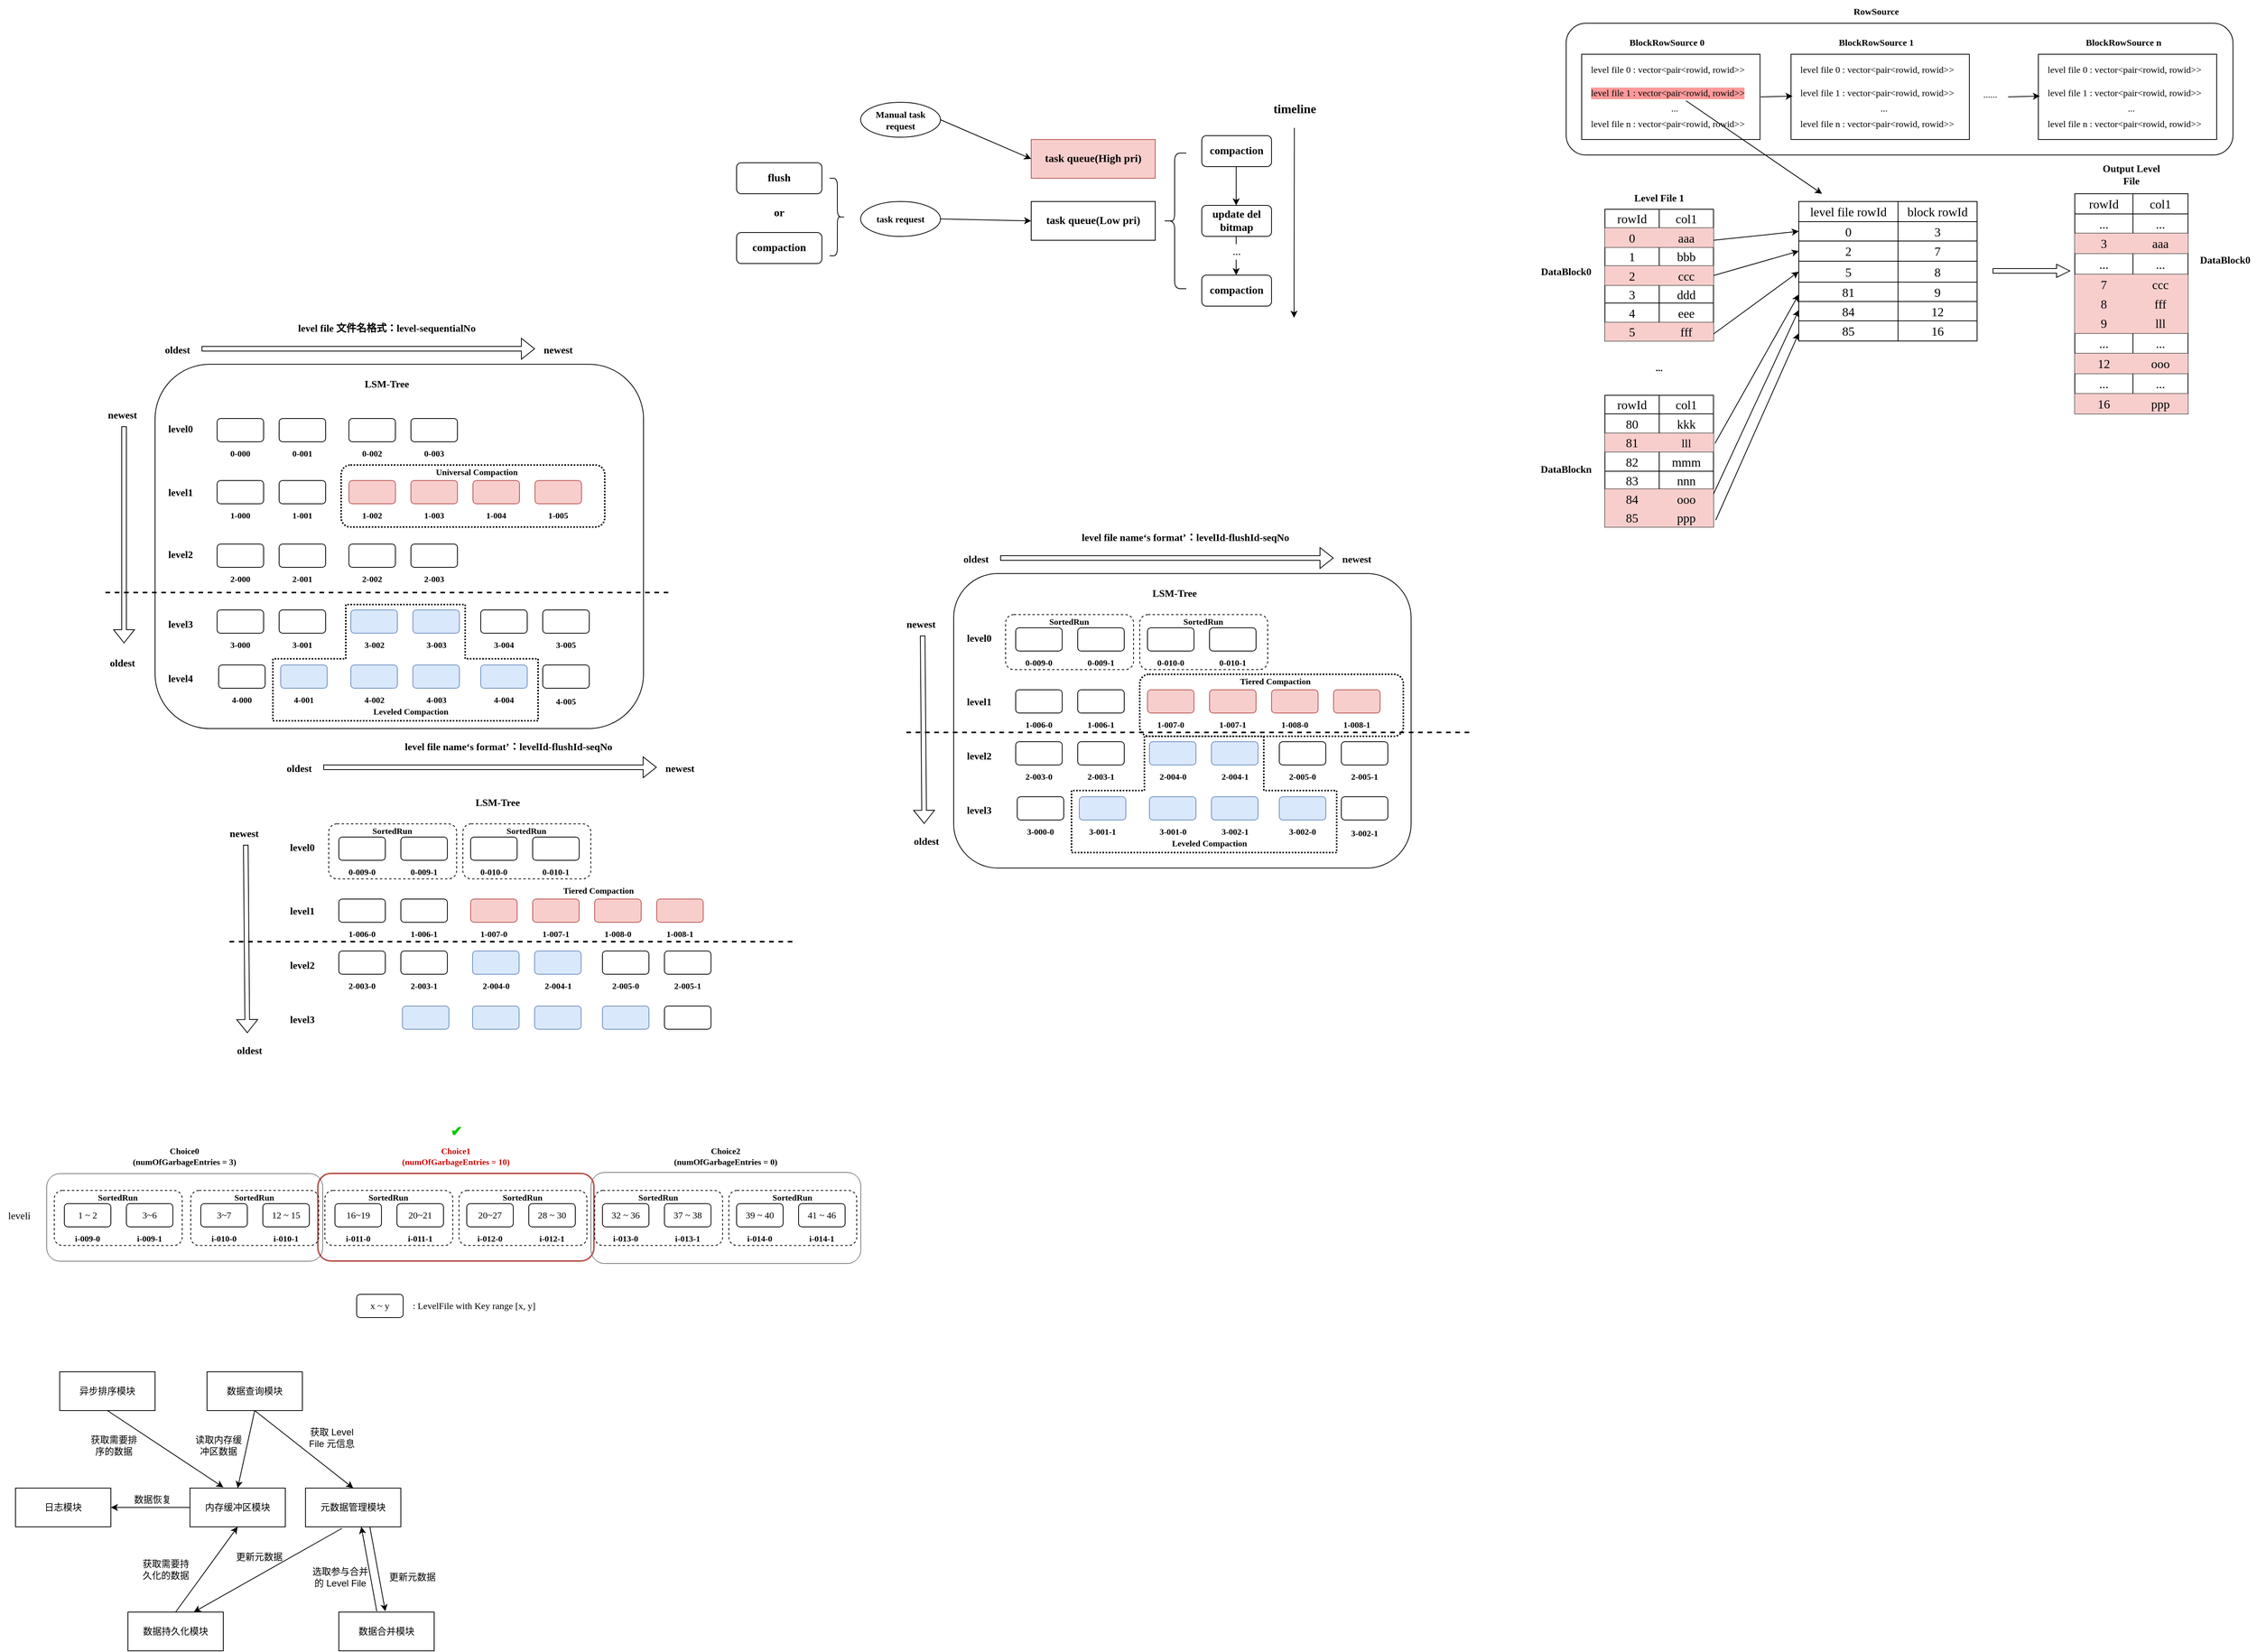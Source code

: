 <mxfile version="26.0.2">
  <diagram name="第 1 页" id="IO0ZxWXgcGTj1ivFo3Ba">
    <mxGraphModel dx="3915" dy="1915" grid="1" gridSize="10" guides="1" tooltips="1" connect="1" arrows="1" fold="1" page="1" pageScale="1" pageWidth="827" pageHeight="1169" math="0" shadow="0">
      <root>
        <mxCell id="0" />
        <mxCell id="1" parent="0" />
        <mxCell id="lM2HmANv8F82mblQGnSP-139" value="" style="rounded=1;whiteSpace=wrap;html=1;fillColor=none;strokeWidth=0.5;" parent="1" vertex="1">
          <mxGeometry x="-1228" y="1482.5" width="348" height="117.5" as="geometry" />
        </mxCell>
        <mxCell id="lM2HmANv8F82mblQGnSP-137" value="" style="rounded=1;whiteSpace=wrap;html=1;fillColor=none;strokeColor=#B85450;strokeWidth=2;" parent="1" vertex="1">
          <mxGeometry x="-1580" y="1484" width="356" height="113" as="geometry" />
        </mxCell>
        <mxCell id="lM2HmANv8F82mblQGnSP-135" value="" style="rounded=1;whiteSpace=wrap;html=1;fillColor=none;strokeWidth=0.5;" parent="1" vertex="1">
          <mxGeometry x="-1930" y="1484" width="356" height="113" as="geometry" />
        </mxCell>
        <mxCell id="mg3lagALsYAwceMpRsqd-17" value="" style="rounded=1;whiteSpace=wrap;html=1;fillColor=none;" parent="1" vertex="1">
          <mxGeometry x="-760" y="710" width="590" height="380" as="geometry" />
        </mxCell>
        <mxCell id="mg3lagALsYAwceMpRsqd-90" value="" style="shape=tee;whiteSpace=wrap;html=1;rotation=-180;fillColor=none;dashed=1;dx=154;dy=80;strokeWidth=2;dashPattern=1 1;" parent="1" vertex="1">
          <mxGeometry x="-608" y="920" width="342" height="150" as="geometry" />
        </mxCell>
        <mxCell id="mg3lagALsYAwceMpRsqd-76" value="" style="rounded=1;whiteSpace=wrap;html=1;fillColor=none;dashed=1;strokeWidth=2;dashPattern=1 1;" parent="1" vertex="1">
          <mxGeometry x="-520" y="840" width="340" height="80" as="geometry" />
        </mxCell>
        <mxCell id="mg3lagALsYAwceMpRsqd-37" value="" style="rounded=1;whiteSpace=wrap;html=1;fillColor=none;dashed=1;" parent="1" vertex="1">
          <mxGeometry x="-520" y="763" width="165" height="71" as="geometry" />
        </mxCell>
        <mxCell id="mg3lagALsYAwceMpRsqd-35" value="" style="rounded=1;whiteSpace=wrap;html=1;fillColor=none;dashed=1;" parent="1" vertex="1">
          <mxGeometry x="-693" y="763" width="165" height="71" as="geometry" />
        </mxCell>
        <mxCell id="eN7qutEJRUlndjEd-Znh-167" value="" style="rounded=1;whiteSpace=wrap;html=1;" parent="1" vertex="1">
          <mxGeometry x="30" width="860" height="170" as="geometry" />
        </mxCell>
        <mxCell id="eN7qutEJRUlndjEd-Znh-2" value="&lt;font style=&quot;font-size: 13px;&quot;&gt;Level File 1&lt;/font&gt;" style="text;html=1;align=center;verticalAlign=middle;whiteSpace=wrap;rounded=0;fontFamily=Comic Sans MS;fontStyle=1;fontSize=13;" parent="1" vertex="1">
          <mxGeometry x="110" y="210" width="80" height="30" as="geometry" />
        </mxCell>
        <mxCell id="eN7qutEJRUlndjEd-Znh-4" value="" style="shape=table;startSize=0;container=1;collapsible=0;childLayout=tableLayout;fontSize=16;fontFamily=Comic Sans MS;" parent="1" vertex="1">
          <mxGeometry x="80" y="240" width="140" height="170" as="geometry" />
        </mxCell>
        <mxCell id="eN7qutEJRUlndjEd-Znh-5" value="" style="shape=tableRow;horizontal=0;startSize=0;swimlaneHead=0;swimlaneBody=0;strokeColor=inherit;top=0;left=0;bottom=0;right=0;collapsible=0;dropTarget=0;fillColor=none;points=[[0,0.5],[1,0.5]];portConstraint=eastwest;fontSize=16;align=center;fontFamily=Comic Sans MS;" parent="eN7qutEJRUlndjEd-Znh-4" vertex="1">
          <mxGeometry width="140" height="24" as="geometry" />
        </mxCell>
        <mxCell id="eN7qutEJRUlndjEd-Znh-6" value="rowId" style="shape=partialRectangle;html=1;whiteSpace=wrap;connectable=0;strokeColor=inherit;overflow=hidden;fillColor=none;top=0;left=0;bottom=0;right=0;pointerEvents=1;fontSize=16;fontFamily=Comic Sans MS;" parent="eN7qutEJRUlndjEd-Znh-5" vertex="1">
          <mxGeometry width="70" height="24" as="geometry">
            <mxRectangle width="70" height="24" as="alternateBounds" />
          </mxGeometry>
        </mxCell>
        <mxCell id="eN7qutEJRUlndjEd-Znh-7" value="col1" style="shape=partialRectangle;html=1;whiteSpace=wrap;connectable=0;strokeColor=inherit;overflow=hidden;fillColor=none;top=0;left=0;bottom=0;right=0;pointerEvents=1;fontSize=16;fontFamily=Comic Sans MS;" parent="eN7qutEJRUlndjEd-Znh-5" vertex="1">
          <mxGeometry x="70" width="70" height="24" as="geometry">
            <mxRectangle width="70" height="24" as="alternateBounds" />
          </mxGeometry>
        </mxCell>
        <mxCell id="eN7qutEJRUlndjEd-Znh-9" value="" style="shape=tableRow;horizontal=0;startSize=0;swimlaneHead=0;swimlaneBody=0;strokeColor=inherit;top=0;left=0;bottom=0;right=0;collapsible=0;dropTarget=0;fillColor=none;points=[[0,0.5],[1,0.5]];portConstraint=eastwest;fontSize=16;fontFamily=Comic Sans MS;" parent="eN7qutEJRUlndjEd-Znh-4" vertex="1">
          <mxGeometry y="24" width="140" height="25" as="geometry" />
        </mxCell>
        <mxCell id="eN7qutEJRUlndjEd-Znh-10" value="0" style="shape=partialRectangle;html=1;whiteSpace=wrap;connectable=0;strokeColor=#b85450;overflow=hidden;fillColor=#f8cecc;top=0;left=0;bottom=0;right=0;pointerEvents=1;fontSize=16;fontFamily=Comic Sans MS;labelBackgroundColor=none;" parent="eN7qutEJRUlndjEd-Znh-9" vertex="1">
          <mxGeometry width="70" height="25" as="geometry">
            <mxRectangle width="70" height="25" as="alternateBounds" />
          </mxGeometry>
        </mxCell>
        <mxCell id="eN7qutEJRUlndjEd-Znh-11" value="aaa" style="shape=partialRectangle;html=1;whiteSpace=wrap;connectable=0;strokeColor=#b85450;overflow=hidden;fillColor=#f8cecc;top=0;left=0;bottom=0;right=0;pointerEvents=1;fontSize=16;fontFamily=Comic Sans MS;labelBackgroundColor=none;" parent="eN7qutEJRUlndjEd-Znh-9" vertex="1">
          <mxGeometry x="70" width="70" height="25" as="geometry">
            <mxRectangle width="70" height="25" as="alternateBounds" />
          </mxGeometry>
        </mxCell>
        <mxCell id="eN7qutEJRUlndjEd-Znh-13" value="" style="shape=tableRow;horizontal=0;startSize=0;swimlaneHead=0;swimlaneBody=0;strokeColor=inherit;top=0;left=0;bottom=0;right=0;collapsible=0;dropTarget=0;fillColor=none;points=[[0,0.5],[1,0.5]];portConstraint=eastwest;fontSize=16;fontFamily=Comic Sans MS;" parent="eN7qutEJRUlndjEd-Znh-4" vertex="1">
          <mxGeometry y="49" width="140" height="24" as="geometry" />
        </mxCell>
        <mxCell id="eN7qutEJRUlndjEd-Znh-14" value="1" style="shape=partialRectangle;html=1;whiteSpace=wrap;connectable=0;strokeColor=inherit;overflow=hidden;fillColor=none;top=0;left=0;bottom=0;right=0;pointerEvents=1;fontSize=16;fontFamily=Comic Sans MS;" parent="eN7qutEJRUlndjEd-Znh-13" vertex="1">
          <mxGeometry width="70" height="24" as="geometry">
            <mxRectangle width="70" height="24" as="alternateBounds" />
          </mxGeometry>
        </mxCell>
        <mxCell id="eN7qutEJRUlndjEd-Znh-15" value="bbb" style="shape=partialRectangle;html=1;whiteSpace=wrap;connectable=0;strokeColor=inherit;overflow=hidden;fillColor=none;top=0;left=0;bottom=0;right=0;pointerEvents=1;fontSize=16;fontFamily=Comic Sans MS;" parent="eN7qutEJRUlndjEd-Znh-13" vertex="1">
          <mxGeometry x="70" width="70" height="24" as="geometry">
            <mxRectangle width="70" height="24" as="alternateBounds" />
          </mxGeometry>
        </mxCell>
        <mxCell id="eN7qutEJRUlndjEd-Znh-17" style="shape=tableRow;horizontal=0;startSize=0;swimlaneHead=0;swimlaneBody=0;strokeColor=inherit;top=0;left=0;bottom=0;right=0;collapsible=0;dropTarget=0;fillColor=none;points=[[0,0.5],[1,0.5]];portConstraint=eastwest;fontSize=16;fontFamily=Comic Sans MS;" parent="eN7qutEJRUlndjEd-Znh-4" vertex="1">
          <mxGeometry y="73" width="140" height="25" as="geometry" />
        </mxCell>
        <mxCell id="eN7qutEJRUlndjEd-Znh-18" value="2" style="shape=partialRectangle;html=1;whiteSpace=wrap;connectable=0;strokeColor=#b85450;overflow=hidden;fillColor=#f8cecc;top=0;left=0;bottom=0;right=0;pointerEvents=1;fontSize=16;fontFamily=Comic Sans MS;" parent="eN7qutEJRUlndjEd-Znh-17" vertex="1">
          <mxGeometry width="70" height="25" as="geometry">
            <mxRectangle width="70" height="25" as="alternateBounds" />
          </mxGeometry>
        </mxCell>
        <mxCell id="eN7qutEJRUlndjEd-Znh-19" value="ccc" style="shape=partialRectangle;html=1;whiteSpace=wrap;connectable=0;strokeColor=#b85450;overflow=hidden;fillColor=#f8cecc;top=0;left=0;bottom=0;right=0;pointerEvents=1;fontSize=16;fontFamily=Comic Sans MS;" parent="eN7qutEJRUlndjEd-Znh-17" vertex="1">
          <mxGeometry x="70" width="70" height="25" as="geometry">
            <mxRectangle width="70" height="25" as="alternateBounds" />
          </mxGeometry>
        </mxCell>
        <mxCell id="eN7qutEJRUlndjEd-Znh-20" style="shape=tableRow;horizontal=0;startSize=0;swimlaneHead=0;swimlaneBody=0;strokeColor=inherit;top=0;left=0;bottom=0;right=0;collapsible=0;dropTarget=0;fillColor=none;points=[[0,0.5],[1,0.5]];portConstraint=eastwest;fontSize=16;fontFamily=Comic Sans MS;" parent="eN7qutEJRUlndjEd-Znh-4" vertex="1">
          <mxGeometry y="98" width="140" height="23" as="geometry" />
        </mxCell>
        <mxCell id="eN7qutEJRUlndjEd-Znh-21" value="3" style="shape=partialRectangle;html=1;whiteSpace=wrap;connectable=0;strokeColor=inherit;overflow=hidden;fillColor=none;top=0;left=0;bottom=0;right=0;pointerEvents=1;fontSize=16;fontFamily=Comic Sans MS;" parent="eN7qutEJRUlndjEd-Znh-20" vertex="1">
          <mxGeometry width="70" height="23" as="geometry">
            <mxRectangle width="70" height="23" as="alternateBounds" />
          </mxGeometry>
        </mxCell>
        <mxCell id="eN7qutEJRUlndjEd-Znh-22" value="ddd" style="shape=partialRectangle;html=1;whiteSpace=wrap;connectable=0;strokeColor=inherit;overflow=hidden;fillColor=none;top=0;left=0;bottom=0;right=0;pointerEvents=1;fontSize=16;fontFamily=Comic Sans MS;" parent="eN7qutEJRUlndjEd-Znh-20" vertex="1">
          <mxGeometry x="70" width="70" height="23" as="geometry">
            <mxRectangle width="70" height="23" as="alternateBounds" />
          </mxGeometry>
        </mxCell>
        <mxCell id="eN7qutEJRUlndjEd-Znh-23" style="shape=tableRow;horizontal=0;startSize=0;swimlaneHead=0;swimlaneBody=0;strokeColor=inherit;top=0;left=0;bottom=0;right=0;collapsible=0;dropTarget=0;fillColor=none;points=[[0,0.5],[1,0.5]];portConstraint=eastwest;fontSize=16;fontFamily=Comic Sans MS;" parent="eN7qutEJRUlndjEd-Znh-4" vertex="1">
          <mxGeometry y="121" width="140" height="25" as="geometry" />
        </mxCell>
        <mxCell id="eN7qutEJRUlndjEd-Znh-24" value="4" style="shape=partialRectangle;html=1;whiteSpace=wrap;connectable=0;strokeColor=inherit;overflow=hidden;fillColor=none;top=0;left=0;bottom=0;right=0;pointerEvents=1;fontSize=16;fontFamily=Comic Sans MS;" parent="eN7qutEJRUlndjEd-Znh-23" vertex="1">
          <mxGeometry width="70" height="25" as="geometry">
            <mxRectangle width="70" height="25" as="alternateBounds" />
          </mxGeometry>
        </mxCell>
        <mxCell id="eN7qutEJRUlndjEd-Znh-25" value="eee" style="shape=partialRectangle;html=1;whiteSpace=wrap;connectable=0;strokeColor=inherit;overflow=hidden;fillColor=none;top=0;left=0;bottom=0;right=0;pointerEvents=1;fontSize=16;fontFamily=Comic Sans MS;" parent="eN7qutEJRUlndjEd-Znh-23" vertex="1">
          <mxGeometry x="70" width="70" height="25" as="geometry">
            <mxRectangle width="70" height="25" as="alternateBounds" />
          </mxGeometry>
        </mxCell>
        <mxCell id="eN7qutEJRUlndjEd-Znh-26" style="shape=tableRow;horizontal=0;startSize=0;swimlaneHead=0;swimlaneBody=0;strokeColor=inherit;top=0;left=0;bottom=0;right=0;collapsible=0;dropTarget=0;fillColor=none;points=[[0,0.5],[1,0.5]];portConstraint=eastwest;fontSize=16;fontFamily=Comic Sans MS;" parent="eN7qutEJRUlndjEd-Znh-4" vertex="1">
          <mxGeometry y="146" width="140" height="24" as="geometry" />
        </mxCell>
        <mxCell id="eN7qutEJRUlndjEd-Znh-27" value="5" style="shape=partialRectangle;html=1;whiteSpace=wrap;connectable=0;strokeColor=#b85450;overflow=hidden;fillColor=#f8cecc;top=0;left=0;bottom=0;right=0;pointerEvents=1;fontSize=16;fontFamily=Comic Sans MS;" parent="eN7qutEJRUlndjEd-Znh-26" vertex="1">
          <mxGeometry width="70" height="24" as="geometry">
            <mxRectangle width="70" height="24" as="alternateBounds" />
          </mxGeometry>
        </mxCell>
        <mxCell id="eN7qutEJRUlndjEd-Znh-28" value="fff" style="shape=partialRectangle;html=1;whiteSpace=wrap;connectable=0;strokeColor=#b85450;overflow=hidden;fillColor=#f8cecc;top=0;left=0;bottom=0;right=0;pointerEvents=1;fontSize=16;fontFamily=Comic Sans MS;" parent="eN7qutEJRUlndjEd-Znh-26" vertex="1">
          <mxGeometry x="70" width="70" height="24" as="geometry">
            <mxRectangle width="70" height="24" as="alternateBounds" />
          </mxGeometry>
        </mxCell>
        <mxCell id="eN7qutEJRUlndjEd-Znh-30" value="" style="shape=table;startSize=0;container=1;collapsible=0;childLayout=tableLayout;fontSize=16;fontFamily=Comic Sans MS;" parent="1" vertex="1">
          <mxGeometry x="330" y="230" width="230" height="180" as="geometry" />
        </mxCell>
        <mxCell id="eN7qutEJRUlndjEd-Znh-31" value="" style="shape=tableRow;horizontal=0;startSize=0;swimlaneHead=0;swimlaneBody=0;strokeColor=inherit;top=0;left=0;bottom=0;right=0;collapsible=0;dropTarget=0;fillColor=none;points=[[0,0.5],[1,0.5]];portConstraint=eastwest;fontSize=16;align=center;fontFamily=Comic Sans MS;" parent="eN7qutEJRUlndjEd-Znh-30" vertex="1">
          <mxGeometry width="230" height="26" as="geometry" />
        </mxCell>
        <mxCell id="eN7qutEJRUlndjEd-Znh-32" value="level file rowId" style="shape=partialRectangle;html=1;whiteSpace=wrap;connectable=0;strokeColor=inherit;overflow=hidden;fillColor=none;top=0;left=0;bottom=0;right=0;pointerEvents=1;fontSize=16;fontFamily=Comic Sans MS;" parent="eN7qutEJRUlndjEd-Znh-31" vertex="1">
          <mxGeometry width="128" height="26" as="geometry">
            <mxRectangle width="128" height="26" as="alternateBounds" />
          </mxGeometry>
        </mxCell>
        <mxCell id="eN7qutEJRUlndjEd-Znh-33" value="block rowId" style="shape=partialRectangle;html=1;whiteSpace=wrap;connectable=0;strokeColor=inherit;overflow=hidden;fillColor=none;top=0;left=0;bottom=0;right=0;pointerEvents=1;fontSize=16;fontFamily=Comic Sans MS;" parent="eN7qutEJRUlndjEd-Znh-31" vertex="1">
          <mxGeometry x="128" width="102" height="26" as="geometry">
            <mxRectangle width="102" height="26" as="alternateBounds" />
          </mxGeometry>
        </mxCell>
        <mxCell id="eN7qutEJRUlndjEd-Znh-34" value="" style="shape=tableRow;horizontal=0;startSize=0;swimlaneHead=0;swimlaneBody=0;strokeColor=inherit;top=0;left=0;bottom=0;right=0;collapsible=0;dropTarget=0;fillColor=none;points=[[0,0.5],[1,0.5]];portConstraint=eastwest;fontSize=16;fontFamily=Comic Sans MS;" parent="eN7qutEJRUlndjEd-Znh-30" vertex="1">
          <mxGeometry y="26" width="230" height="25" as="geometry" />
        </mxCell>
        <mxCell id="eN7qutEJRUlndjEd-Znh-35" value="0" style="shape=partialRectangle;html=1;whiteSpace=wrap;connectable=0;strokeColor=inherit;overflow=hidden;fillColor=none;top=0;left=0;bottom=0;right=0;pointerEvents=1;fontSize=16;fontFamily=Comic Sans MS;" parent="eN7qutEJRUlndjEd-Znh-34" vertex="1">
          <mxGeometry width="128" height="25" as="geometry">
            <mxRectangle width="128" height="25" as="alternateBounds" />
          </mxGeometry>
        </mxCell>
        <mxCell id="eN7qutEJRUlndjEd-Znh-36" value="3" style="shape=partialRectangle;html=1;whiteSpace=wrap;connectable=0;strokeColor=inherit;overflow=hidden;fillColor=none;top=0;left=0;bottom=0;right=0;pointerEvents=1;fontSize=16;fontFamily=Comic Sans MS;" parent="eN7qutEJRUlndjEd-Znh-34" vertex="1">
          <mxGeometry x="128" width="102" height="25" as="geometry">
            <mxRectangle width="102" height="25" as="alternateBounds" />
          </mxGeometry>
        </mxCell>
        <mxCell id="eN7qutEJRUlndjEd-Znh-37" value="" style="shape=tableRow;horizontal=0;startSize=0;swimlaneHead=0;swimlaneBody=0;strokeColor=inherit;top=0;left=0;bottom=0;right=0;collapsible=0;dropTarget=0;fillColor=none;points=[[0,0.5],[1,0.5]];portConstraint=eastwest;fontSize=16;fontFamily=Comic Sans MS;" parent="eN7qutEJRUlndjEd-Znh-30" vertex="1">
          <mxGeometry y="51" width="230" height="26" as="geometry" />
        </mxCell>
        <mxCell id="eN7qutEJRUlndjEd-Znh-38" value="2" style="shape=partialRectangle;html=1;whiteSpace=wrap;connectable=0;strokeColor=inherit;overflow=hidden;fillColor=none;top=0;left=0;bottom=0;right=0;pointerEvents=1;fontSize=16;fontFamily=Comic Sans MS;" parent="eN7qutEJRUlndjEd-Znh-37" vertex="1">
          <mxGeometry width="128" height="26" as="geometry">
            <mxRectangle width="128" height="26" as="alternateBounds" />
          </mxGeometry>
        </mxCell>
        <mxCell id="eN7qutEJRUlndjEd-Znh-39" value="7" style="shape=partialRectangle;html=1;whiteSpace=wrap;connectable=0;strokeColor=inherit;overflow=hidden;fillColor=none;top=0;left=0;bottom=0;right=0;pointerEvents=1;fontSize=16;fontFamily=Comic Sans MS;" parent="eN7qutEJRUlndjEd-Znh-37" vertex="1">
          <mxGeometry x="128" width="102" height="26" as="geometry">
            <mxRectangle width="102" height="26" as="alternateBounds" />
          </mxGeometry>
        </mxCell>
        <mxCell id="eN7qutEJRUlndjEd-Znh-40" style="shape=tableRow;horizontal=0;startSize=0;swimlaneHead=0;swimlaneBody=0;strokeColor=inherit;top=0;left=0;bottom=0;right=0;collapsible=0;dropTarget=0;fillColor=none;points=[[0,0.5],[1,0.5]];portConstraint=eastwest;fontSize=16;fontFamily=Comic Sans MS;" parent="eN7qutEJRUlndjEd-Znh-30" vertex="1">
          <mxGeometry y="77" width="230" height="27" as="geometry" />
        </mxCell>
        <mxCell id="eN7qutEJRUlndjEd-Znh-41" value="5" style="shape=partialRectangle;html=1;whiteSpace=wrap;connectable=0;strokeColor=inherit;overflow=hidden;fillColor=none;top=0;left=0;bottom=0;right=0;pointerEvents=1;fontSize=16;fontFamily=Comic Sans MS;" parent="eN7qutEJRUlndjEd-Znh-40" vertex="1">
          <mxGeometry width="128" height="27" as="geometry">
            <mxRectangle width="128" height="27" as="alternateBounds" />
          </mxGeometry>
        </mxCell>
        <mxCell id="eN7qutEJRUlndjEd-Znh-42" value="8" style="shape=partialRectangle;html=1;whiteSpace=wrap;connectable=0;strokeColor=inherit;overflow=hidden;fillColor=none;top=0;left=0;bottom=0;right=0;pointerEvents=1;fontSize=16;fontFamily=Comic Sans MS;" parent="eN7qutEJRUlndjEd-Znh-40" vertex="1">
          <mxGeometry x="128" width="102" height="27" as="geometry">
            <mxRectangle width="102" height="27" as="alternateBounds" />
          </mxGeometry>
        </mxCell>
        <mxCell id="eN7qutEJRUlndjEd-Znh-43" style="shape=tableRow;horizontal=0;startSize=0;swimlaneHead=0;swimlaneBody=0;strokeColor=inherit;top=0;left=0;bottom=0;right=0;collapsible=0;dropTarget=0;fillColor=none;points=[[0,0.5],[1,0.5]];portConstraint=eastwest;fontSize=16;fontFamily=Comic Sans MS;" parent="eN7qutEJRUlndjEd-Znh-30" vertex="1">
          <mxGeometry y="104" width="230" height="25" as="geometry" />
        </mxCell>
        <mxCell id="eN7qutEJRUlndjEd-Znh-44" value="81" style="shape=partialRectangle;html=1;whiteSpace=wrap;connectable=0;strokeColor=inherit;overflow=hidden;fillColor=none;top=0;left=0;bottom=0;right=0;pointerEvents=1;fontSize=16;fontFamily=Comic Sans MS;" parent="eN7qutEJRUlndjEd-Znh-43" vertex="1">
          <mxGeometry width="128" height="25" as="geometry">
            <mxRectangle width="128" height="25" as="alternateBounds" />
          </mxGeometry>
        </mxCell>
        <mxCell id="eN7qutEJRUlndjEd-Znh-45" value="9" style="shape=partialRectangle;html=1;whiteSpace=wrap;connectable=0;strokeColor=inherit;overflow=hidden;fillColor=none;top=0;left=0;bottom=0;right=0;pointerEvents=1;fontSize=16;fontFamily=Comic Sans MS;" parent="eN7qutEJRUlndjEd-Znh-43" vertex="1">
          <mxGeometry x="128" width="102" height="25" as="geometry">
            <mxRectangle width="102" height="25" as="alternateBounds" />
          </mxGeometry>
        </mxCell>
        <mxCell id="eN7qutEJRUlndjEd-Znh-46" style="shape=tableRow;horizontal=0;startSize=0;swimlaneHead=0;swimlaneBody=0;strokeColor=inherit;top=0;left=0;bottom=0;right=0;collapsible=0;dropTarget=0;fillColor=none;points=[[0,0.5],[1,0.5]];portConstraint=eastwest;fontSize=16;fontFamily=Comic Sans MS;" parent="eN7qutEJRUlndjEd-Znh-30" vertex="1">
          <mxGeometry y="129" width="230" height="25" as="geometry" />
        </mxCell>
        <mxCell id="eN7qutEJRUlndjEd-Znh-47" value="84" style="shape=partialRectangle;html=1;whiteSpace=wrap;connectable=0;strokeColor=inherit;overflow=hidden;fillColor=none;top=0;left=0;bottom=0;right=0;pointerEvents=1;fontSize=16;fontFamily=Comic Sans MS;" parent="eN7qutEJRUlndjEd-Znh-46" vertex="1">
          <mxGeometry width="128" height="25" as="geometry">
            <mxRectangle width="128" height="25" as="alternateBounds" />
          </mxGeometry>
        </mxCell>
        <mxCell id="eN7qutEJRUlndjEd-Znh-48" value="12" style="shape=partialRectangle;html=1;whiteSpace=wrap;connectable=0;strokeColor=inherit;overflow=hidden;fillColor=none;top=0;left=0;bottom=0;right=0;pointerEvents=1;fontSize=16;fontFamily=Comic Sans MS;" parent="eN7qutEJRUlndjEd-Znh-46" vertex="1">
          <mxGeometry x="128" width="102" height="25" as="geometry">
            <mxRectangle width="102" height="25" as="alternateBounds" />
          </mxGeometry>
        </mxCell>
        <mxCell id="eN7qutEJRUlndjEd-Znh-49" style="shape=tableRow;horizontal=0;startSize=0;swimlaneHead=0;swimlaneBody=0;strokeColor=inherit;top=0;left=0;bottom=0;right=0;collapsible=0;dropTarget=0;fillColor=none;points=[[0,0.5],[1,0.5]];portConstraint=eastwest;fontSize=16;fontFamily=Comic Sans MS;" parent="eN7qutEJRUlndjEd-Znh-30" vertex="1">
          <mxGeometry y="154" width="230" height="26" as="geometry" />
        </mxCell>
        <mxCell id="eN7qutEJRUlndjEd-Znh-50" value="85" style="shape=partialRectangle;html=1;whiteSpace=wrap;connectable=0;strokeColor=inherit;overflow=hidden;fillColor=none;top=0;left=0;bottom=0;right=0;pointerEvents=1;fontSize=16;fontFamily=Comic Sans MS;" parent="eN7qutEJRUlndjEd-Znh-49" vertex="1">
          <mxGeometry width="128" height="26" as="geometry">
            <mxRectangle width="128" height="26" as="alternateBounds" />
          </mxGeometry>
        </mxCell>
        <mxCell id="eN7qutEJRUlndjEd-Znh-51" value="16" style="shape=partialRectangle;html=1;whiteSpace=wrap;connectable=0;strokeColor=inherit;overflow=hidden;fillColor=none;top=0;left=0;bottom=0;right=0;pointerEvents=1;fontSize=16;fontFamily=Comic Sans MS;" parent="eN7qutEJRUlndjEd-Znh-49" vertex="1">
          <mxGeometry x="128" width="102" height="26" as="geometry">
            <mxRectangle width="102" height="26" as="alternateBounds" />
          </mxGeometry>
        </mxCell>
        <mxCell id="eN7qutEJRUlndjEd-Znh-52" value="" style="rounded=0;whiteSpace=wrap;html=1;fontFamily=Comic Sans MS;" parent="1" vertex="1">
          <mxGeometry x="50" y="40" width="230" height="110" as="geometry" />
        </mxCell>
        <mxCell id="eN7qutEJRUlndjEd-Znh-53" value="level file 0 : vector&amp;lt;pair&amp;lt;rowid, rowid&amp;gt;&amp;gt;" style="text;html=1;align=left;verticalAlign=middle;whiteSpace=wrap;rounded=0;fontFamily=Comic Sans MS;" parent="1" vertex="1">
          <mxGeometry x="60" y="50" width="220" height="20" as="geometry" />
        </mxCell>
        <mxCell id="eN7qutEJRUlndjEd-Znh-55" value="level file 1 : vector&amp;lt;pair&amp;lt;rowid, rowid&amp;gt;&amp;gt;" style="text;html=1;align=left;verticalAlign=middle;whiteSpace=wrap;rounded=0;fontFamily=Comic Sans MS;labelBackgroundColor=#FF9999;" parent="1" vertex="1">
          <mxGeometry x="60" y="80" width="220" height="20" as="geometry" />
        </mxCell>
        <mxCell id="eN7qutEJRUlndjEd-Znh-56" value="level file n : vector&amp;lt;pair&amp;lt;rowid, rowid&amp;gt;&amp;gt;" style="text;html=1;align=left;verticalAlign=middle;whiteSpace=wrap;rounded=0;fontFamily=Comic Sans MS;" parent="1" vertex="1">
          <mxGeometry x="60" y="120" width="220" height="20" as="geometry" />
        </mxCell>
        <mxCell id="eN7qutEJRUlndjEd-Znh-57" value="..." style="text;html=1;align=center;verticalAlign=middle;whiteSpace=wrap;rounded=0;fontFamily=Comic Sans MS;" parent="1" vertex="1">
          <mxGeometry x="60" y="100" width="220" height="20" as="geometry" />
        </mxCell>
        <mxCell id="eN7qutEJRUlndjEd-Znh-58" value="BlockRowSource 0" style="text;html=1;align=center;verticalAlign=middle;whiteSpace=wrap;rounded=0;fontFamily=Comic Sans MS;fontStyle=1" parent="1" vertex="1">
          <mxGeometry x="80" y="10" width="160" height="30" as="geometry" />
        </mxCell>
        <mxCell id="eN7qutEJRUlndjEd-Znh-59" value="" style="endArrow=classic;html=1;rounded=0;" parent="1" source="eN7qutEJRUlndjEd-Znh-55" edge="1">
          <mxGeometry width="50" height="50" relative="1" as="geometry">
            <mxPoint x="390" y="140" as="sourcePoint" />
            <mxPoint x="360" y="220" as="targetPoint" />
          </mxGeometry>
        </mxCell>
        <mxCell id="eN7qutEJRUlndjEd-Znh-60" value="" style="rounded=0;whiteSpace=wrap;html=1;fontFamily=Comic Sans MS;" parent="1" vertex="1">
          <mxGeometry x="320" y="40" width="230" height="110" as="geometry" />
        </mxCell>
        <mxCell id="eN7qutEJRUlndjEd-Znh-61" value="level file 0 : vector&amp;lt;pair&amp;lt;rowid, rowid&amp;gt;&amp;gt;" style="text;html=1;align=left;verticalAlign=middle;whiteSpace=wrap;rounded=0;fontFamily=Comic Sans MS;" parent="1" vertex="1">
          <mxGeometry x="330" y="50" width="220" height="20" as="geometry" />
        </mxCell>
        <mxCell id="eN7qutEJRUlndjEd-Znh-62" value="level file 1 : vector&amp;lt;pair&amp;lt;rowid, rowid&amp;gt;&amp;gt;" style="text;html=1;align=left;verticalAlign=middle;whiteSpace=wrap;rounded=0;fontFamily=Comic Sans MS;labelBackgroundColor=none;" parent="1" vertex="1">
          <mxGeometry x="330" y="80" width="220" height="20" as="geometry" />
        </mxCell>
        <mxCell id="eN7qutEJRUlndjEd-Znh-63" value="level file n : vector&amp;lt;pair&amp;lt;rowid, rowid&amp;gt;&amp;gt;" style="text;html=1;align=left;verticalAlign=middle;whiteSpace=wrap;rounded=0;fontFamily=Comic Sans MS;" parent="1" vertex="1">
          <mxGeometry x="330" y="120" width="220" height="20" as="geometry" />
        </mxCell>
        <mxCell id="eN7qutEJRUlndjEd-Znh-64" value="..." style="text;html=1;align=center;verticalAlign=middle;whiteSpace=wrap;rounded=0;fontFamily=Comic Sans MS;" parent="1" vertex="1">
          <mxGeometry x="330" y="100" width="220" height="20" as="geometry" />
        </mxCell>
        <mxCell id="eN7qutEJRUlndjEd-Znh-65" value="BlockRowSource 1" style="text;html=1;align=center;verticalAlign=middle;whiteSpace=wrap;rounded=0;fontFamily=Comic Sans MS;fontStyle=1" parent="1" vertex="1">
          <mxGeometry x="350" y="10" width="160" height="30" as="geometry" />
        </mxCell>
        <mxCell id="eN7qutEJRUlndjEd-Znh-67" value="" style="endArrow=classic;html=1;rounded=0;" parent="1" edge="1">
          <mxGeometry width="50" height="50" relative="1" as="geometry">
            <mxPoint x="281" y="95" as="sourcePoint" />
            <mxPoint x="322" y="94" as="targetPoint" />
          </mxGeometry>
        </mxCell>
        <mxCell id="eN7qutEJRUlndjEd-Znh-68" value="" style="rounded=0;whiteSpace=wrap;html=1;fontFamily=Comic Sans MS;" parent="1" vertex="1">
          <mxGeometry x="639" y="40" width="230" height="110" as="geometry" />
        </mxCell>
        <mxCell id="eN7qutEJRUlndjEd-Znh-69" value="level file 0 : vector&amp;lt;pair&amp;lt;rowid, rowid&amp;gt;&amp;gt;" style="text;html=1;align=left;verticalAlign=middle;whiteSpace=wrap;rounded=0;fontFamily=Comic Sans MS;" parent="1" vertex="1">
          <mxGeometry x="649" y="50" width="220" height="20" as="geometry" />
        </mxCell>
        <mxCell id="eN7qutEJRUlndjEd-Znh-70" value="level file 1 : vector&amp;lt;pair&amp;lt;rowid, rowid&amp;gt;&amp;gt;" style="text;html=1;align=left;verticalAlign=middle;whiteSpace=wrap;rounded=0;fontFamily=Comic Sans MS;labelBackgroundColor=none;" parent="1" vertex="1">
          <mxGeometry x="649" y="80" width="220" height="20" as="geometry" />
        </mxCell>
        <mxCell id="eN7qutEJRUlndjEd-Znh-71" value="level file n : vector&amp;lt;pair&amp;lt;rowid, rowid&amp;gt;&amp;gt;" style="text;html=1;align=left;verticalAlign=middle;whiteSpace=wrap;rounded=0;fontFamily=Comic Sans MS;" parent="1" vertex="1">
          <mxGeometry x="649" y="120" width="220" height="20" as="geometry" />
        </mxCell>
        <mxCell id="eN7qutEJRUlndjEd-Znh-72" value="..." style="text;html=1;align=center;verticalAlign=middle;whiteSpace=wrap;rounded=0;fontFamily=Comic Sans MS;" parent="1" vertex="1">
          <mxGeometry x="649" y="100" width="220" height="20" as="geometry" />
        </mxCell>
        <mxCell id="eN7qutEJRUlndjEd-Znh-73" value="BlockRowSource n" style="text;html=1;align=center;verticalAlign=middle;whiteSpace=wrap;rounded=0;fontFamily=Comic Sans MS;fontStyle=1" parent="1" vertex="1">
          <mxGeometry x="669" y="10" width="160" height="30" as="geometry" />
        </mxCell>
        <mxCell id="eN7qutEJRUlndjEd-Znh-74" value="" style="endArrow=classic;html=1;rounded=0;" parent="1" edge="1">
          <mxGeometry width="50" height="50" relative="1" as="geometry">
            <mxPoint x="600" y="95" as="sourcePoint" />
            <mxPoint x="641" y="94" as="targetPoint" />
          </mxGeometry>
        </mxCell>
        <mxCell id="eN7qutEJRUlndjEd-Znh-75" value="......" style="text;html=1;align=center;verticalAlign=middle;whiteSpace=wrap;rounded=0;fontFamily=Comic Sans MS;" parent="1" vertex="1">
          <mxGeometry x="557" y="82" width="40" height="20" as="geometry" />
        </mxCell>
        <mxCell id="eN7qutEJRUlndjEd-Znh-77" value="" style="shape=table;startSize=0;container=1;collapsible=0;childLayout=tableLayout;fontSize=16;fontFamily=Comic Sans MS;" parent="1" vertex="1">
          <mxGeometry x="80" y="480" width="140" height="170" as="geometry" />
        </mxCell>
        <mxCell id="eN7qutEJRUlndjEd-Znh-78" value="" style="shape=tableRow;horizontal=0;startSize=0;swimlaneHead=0;swimlaneBody=0;strokeColor=inherit;top=0;left=0;bottom=0;right=0;collapsible=0;dropTarget=0;fillColor=none;points=[[0,0.5],[1,0.5]];portConstraint=eastwest;fontSize=16;align=center;fontFamily=Comic Sans MS;" parent="eN7qutEJRUlndjEd-Znh-77" vertex="1">
          <mxGeometry width="140" height="24" as="geometry" />
        </mxCell>
        <mxCell id="eN7qutEJRUlndjEd-Znh-79" value="rowId" style="shape=partialRectangle;html=1;whiteSpace=wrap;connectable=0;strokeColor=inherit;overflow=hidden;fillColor=none;top=0;left=0;bottom=0;right=0;pointerEvents=1;fontSize=16;fontFamily=Comic Sans MS;" parent="eN7qutEJRUlndjEd-Znh-78" vertex="1">
          <mxGeometry width="70" height="24" as="geometry">
            <mxRectangle width="70" height="24" as="alternateBounds" />
          </mxGeometry>
        </mxCell>
        <mxCell id="eN7qutEJRUlndjEd-Znh-80" value="col1" style="shape=partialRectangle;html=1;whiteSpace=wrap;connectable=0;strokeColor=inherit;overflow=hidden;fillColor=none;top=0;left=0;bottom=0;right=0;pointerEvents=1;fontSize=16;fontFamily=Comic Sans MS;" parent="eN7qutEJRUlndjEd-Znh-78" vertex="1">
          <mxGeometry x="70" width="70" height="24" as="geometry">
            <mxRectangle width="70" height="24" as="alternateBounds" />
          </mxGeometry>
        </mxCell>
        <mxCell id="eN7qutEJRUlndjEd-Znh-81" value="" style="shape=tableRow;horizontal=0;startSize=0;swimlaneHead=0;swimlaneBody=0;strokeColor=inherit;top=0;left=0;bottom=0;right=0;collapsible=0;dropTarget=0;fillColor=none;points=[[0,0.5],[1,0.5]];portConstraint=eastwest;fontSize=16;fontFamily=Comic Sans MS;" parent="eN7qutEJRUlndjEd-Znh-77" vertex="1">
          <mxGeometry y="24" width="140" height="25" as="geometry" />
        </mxCell>
        <mxCell id="eN7qutEJRUlndjEd-Znh-82" value="80" style="shape=partialRectangle;html=1;whiteSpace=wrap;connectable=0;strokeColor=inherit;overflow=hidden;fillColor=none;top=0;left=0;bottom=0;right=0;pointerEvents=1;fontSize=16;fontFamily=Comic Sans MS;" parent="eN7qutEJRUlndjEd-Znh-81" vertex="1">
          <mxGeometry width="70" height="25" as="geometry">
            <mxRectangle width="70" height="25" as="alternateBounds" />
          </mxGeometry>
        </mxCell>
        <mxCell id="eN7qutEJRUlndjEd-Znh-83" value="kkk" style="shape=partialRectangle;html=1;whiteSpace=wrap;connectable=0;strokeColor=inherit;overflow=hidden;fillColor=none;top=0;left=0;bottom=0;right=0;pointerEvents=1;fontSize=16;fontFamily=Comic Sans MS;" parent="eN7qutEJRUlndjEd-Znh-81" vertex="1">
          <mxGeometry x="70" width="70" height="25" as="geometry">
            <mxRectangle width="70" height="25" as="alternateBounds" />
          </mxGeometry>
        </mxCell>
        <mxCell id="eN7qutEJRUlndjEd-Znh-84" value="" style="shape=tableRow;horizontal=0;startSize=0;swimlaneHead=0;swimlaneBody=0;strokeColor=inherit;top=0;left=0;bottom=0;right=0;collapsible=0;dropTarget=0;fillColor=none;points=[[0,0.5],[1,0.5]];portConstraint=eastwest;fontSize=16;fontFamily=Comic Sans MS;" parent="eN7qutEJRUlndjEd-Znh-77" vertex="1">
          <mxGeometry y="49" width="140" height="24" as="geometry" />
        </mxCell>
        <mxCell id="eN7qutEJRUlndjEd-Znh-85" value="81" style="shape=partialRectangle;html=1;whiteSpace=wrap;connectable=0;strokeColor=#b85450;overflow=hidden;fillColor=#f8cecc;top=0;left=0;bottom=0;right=0;pointerEvents=1;fontSize=16;fontFamily=Comic Sans MS;" parent="eN7qutEJRUlndjEd-Znh-84" vertex="1">
          <mxGeometry width="70" height="24" as="geometry">
            <mxRectangle width="70" height="24" as="alternateBounds" />
          </mxGeometry>
        </mxCell>
        <mxCell id="eN7qutEJRUlndjEd-Znh-86" value="&lt;font style=&quot;font-size: 15px;&quot;&gt;lll&lt;/font&gt;" style="shape=partialRectangle;html=1;whiteSpace=wrap;connectable=0;strokeColor=#b85450;overflow=hidden;fillColor=#f8cecc;top=0;left=0;bottom=0;right=0;pointerEvents=1;fontSize=16;fontFamily=Comic Sans MS;" parent="eN7qutEJRUlndjEd-Znh-84" vertex="1">
          <mxGeometry x="70" width="70" height="24" as="geometry">
            <mxRectangle width="70" height="24" as="alternateBounds" />
          </mxGeometry>
        </mxCell>
        <mxCell id="eN7qutEJRUlndjEd-Znh-87" style="shape=tableRow;horizontal=0;startSize=0;swimlaneHead=0;swimlaneBody=0;strokeColor=inherit;top=0;left=0;bottom=0;right=0;collapsible=0;dropTarget=0;fillColor=none;points=[[0,0.5],[1,0.5]];portConstraint=eastwest;fontSize=16;fontFamily=Comic Sans MS;" parent="eN7qutEJRUlndjEd-Znh-77" vertex="1">
          <mxGeometry y="73" width="140" height="25" as="geometry" />
        </mxCell>
        <mxCell id="eN7qutEJRUlndjEd-Znh-88" value="82" style="shape=partialRectangle;html=1;whiteSpace=wrap;connectable=0;strokeColor=inherit;overflow=hidden;fillColor=none;top=0;left=0;bottom=0;right=0;pointerEvents=1;fontSize=16;fontFamily=Comic Sans MS;" parent="eN7qutEJRUlndjEd-Znh-87" vertex="1">
          <mxGeometry width="70" height="25" as="geometry">
            <mxRectangle width="70" height="25" as="alternateBounds" />
          </mxGeometry>
        </mxCell>
        <mxCell id="eN7qutEJRUlndjEd-Znh-89" value="mmm" style="shape=partialRectangle;html=1;whiteSpace=wrap;connectable=0;strokeColor=inherit;overflow=hidden;fillColor=none;top=0;left=0;bottom=0;right=0;pointerEvents=1;fontSize=16;fontFamily=Comic Sans MS;" parent="eN7qutEJRUlndjEd-Znh-87" vertex="1">
          <mxGeometry x="70" width="70" height="25" as="geometry">
            <mxRectangle width="70" height="25" as="alternateBounds" />
          </mxGeometry>
        </mxCell>
        <mxCell id="eN7qutEJRUlndjEd-Znh-90" style="shape=tableRow;horizontal=0;startSize=0;swimlaneHead=0;swimlaneBody=0;strokeColor=inherit;top=0;left=0;bottom=0;right=0;collapsible=0;dropTarget=0;fillColor=none;points=[[0,0.5],[1,0.5]];portConstraint=eastwest;fontSize=16;fontFamily=Comic Sans MS;" parent="eN7qutEJRUlndjEd-Znh-77" vertex="1">
          <mxGeometry y="98" width="140" height="23" as="geometry" />
        </mxCell>
        <mxCell id="eN7qutEJRUlndjEd-Znh-91" value="83" style="shape=partialRectangle;html=1;whiteSpace=wrap;connectable=0;strokeColor=inherit;overflow=hidden;fillColor=none;top=0;left=0;bottom=0;right=0;pointerEvents=1;fontSize=16;fontFamily=Comic Sans MS;" parent="eN7qutEJRUlndjEd-Znh-90" vertex="1">
          <mxGeometry width="70" height="23" as="geometry">
            <mxRectangle width="70" height="23" as="alternateBounds" />
          </mxGeometry>
        </mxCell>
        <mxCell id="eN7qutEJRUlndjEd-Znh-92" value="nnn" style="shape=partialRectangle;html=1;whiteSpace=wrap;connectable=0;strokeColor=inherit;overflow=hidden;fillColor=none;top=0;left=0;bottom=0;right=0;pointerEvents=1;fontSize=16;fontFamily=Comic Sans MS;" parent="eN7qutEJRUlndjEd-Znh-90" vertex="1">
          <mxGeometry x="70" width="70" height="23" as="geometry">
            <mxRectangle width="70" height="23" as="alternateBounds" />
          </mxGeometry>
        </mxCell>
        <mxCell id="eN7qutEJRUlndjEd-Znh-93" style="shape=tableRow;horizontal=0;startSize=0;swimlaneHead=0;swimlaneBody=0;strokeColor=inherit;top=0;left=0;bottom=0;right=0;collapsible=0;dropTarget=0;fillColor=none;points=[[0,0.5],[1,0.5]];portConstraint=eastwest;fontSize=16;fontFamily=Comic Sans MS;" parent="eN7qutEJRUlndjEd-Znh-77" vertex="1">
          <mxGeometry y="121" width="140" height="25" as="geometry" />
        </mxCell>
        <mxCell id="eN7qutEJRUlndjEd-Znh-94" value="84" style="shape=partialRectangle;html=1;whiteSpace=wrap;connectable=0;strokeColor=#b85450;overflow=hidden;fillColor=#f8cecc;top=0;left=0;bottom=0;right=0;pointerEvents=1;fontSize=16;fontFamily=Comic Sans MS;" parent="eN7qutEJRUlndjEd-Znh-93" vertex="1">
          <mxGeometry width="70" height="25" as="geometry">
            <mxRectangle width="70" height="25" as="alternateBounds" />
          </mxGeometry>
        </mxCell>
        <mxCell id="eN7qutEJRUlndjEd-Znh-95" value="ooo" style="shape=partialRectangle;html=1;whiteSpace=wrap;connectable=0;strokeColor=#b85450;overflow=hidden;fillColor=#f8cecc;top=0;left=0;bottom=0;right=0;pointerEvents=1;fontSize=16;fontFamily=Comic Sans MS;" parent="eN7qutEJRUlndjEd-Znh-93" vertex="1">
          <mxGeometry x="70" width="70" height="25" as="geometry">
            <mxRectangle width="70" height="25" as="alternateBounds" />
          </mxGeometry>
        </mxCell>
        <mxCell id="eN7qutEJRUlndjEd-Znh-96" style="shape=tableRow;horizontal=0;startSize=0;swimlaneHead=0;swimlaneBody=0;strokeColor=inherit;top=0;left=0;bottom=0;right=0;collapsible=0;dropTarget=0;fillColor=none;points=[[0,0.5],[1,0.5]];portConstraint=eastwest;fontSize=16;fontFamily=Comic Sans MS;" parent="eN7qutEJRUlndjEd-Znh-77" vertex="1">
          <mxGeometry y="146" width="140" height="24" as="geometry" />
        </mxCell>
        <mxCell id="eN7qutEJRUlndjEd-Znh-97" value="85" style="shape=partialRectangle;html=1;whiteSpace=wrap;connectable=0;strokeColor=#b85450;overflow=hidden;fillColor=#f8cecc;top=0;left=0;bottom=0;right=0;pointerEvents=1;fontSize=16;fontFamily=Comic Sans MS;" parent="eN7qutEJRUlndjEd-Znh-96" vertex="1">
          <mxGeometry width="70" height="24" as="geometry">
            <mxRectangle width="70" height="24" as="alternateBounds" />
          </mxGeometry>
        </mxCell>
        <mxCell id="eN7qutEJRUlndjEd-Znh-98" value="ppp" style="shape=partialRectangle;html=1;whiteSpace=wrap;connectable=0;strokeColor=#b85450;overflow=hidden;fillColor=#f8cecc;top=0;left=0;bottom=0;right=0;pointerEvents=1;fontSize=16;fontFamily=Comic Sans MS;" parent="eN7qutEJRUlndjEd-Znh-96" vertex="1">
          <mxGeometry x="70" width="70" height="24" as="geometry">
            <mxRectangle width="70" height="24" as="alternateBounds" />
          </mxGeometry>
        </mxCell>
        <mxCell id="eN7qutEJRUlndjEd-Znh-99" value="..." style="text;html=1;align=center;verticalAlign=middle;whiteSpace=wrap;rounded=0;fontFamily=Comic Sans MS;fontStyle=1" parent="1" vertex="1">
          <mxGeometry x="70" y="430" width="160" height="30" as="geometry" />
        </mxCell>
        <mxCell id="eN7qutEJRUlndjEd-Znh-100" value="&lt;font style=&quot;font-size: 13px;&quot;&gt;DataBlock0&lt;/font&gt;" style="text;html=1;align=center;verticalAlign=middle;whiteSpace=wrap;rounded=0;fontFamily=Comic Sans MS;fontStyle=1;fontSize=13;" parent="1" vertex="1">
          <mxGeometry x="-10" y="305" width="80" height="30" as="geometry" />
        </mxCell>
        <mxCell id="eN7qutEJRUlndjEd-Znh-101" value="&lt;font style=&quot;font-size: 13px;&quot;&gt;DataBlockn&lt;/font&gt;" style="text;html=1;align=center;verticalAlign=middle;whiteSpace=wrap;rounded=0;fontFamily=Comic Sans MS;fontStyle=1;fontSize=13;" parent="1" vertex="1">
          <mxGeometry x="-10" y="560" width="80" height="30" as="geometry" />
        </mxCell>
        <mxCell id="eN7qutEJRUlndjEd-Znh-102" value="" style="endArrow=classic;html=1;rounded=0;entryX=0;entryY=0.5;entryDx=0;entryDy=0;" parent="1" target="eN7qutEJRUlndjEd-Znh-34" edge="1">
          <mxGeometry width="50" height="50" relative="1" as="geometry">
            <mxPoint x="220" y="280" as="sourcePoint" />
            <mxPoint x="395" y="400" as="targetPoint" />
          </mxGeometry>
        </mxCell>
        <mxCell id="eN7qutEJRUlndjEd-Znh-103" value="" style="endArrow=classic;html=1;rounded=0;entryX=0;entryY=0.5;entryDx=0;entryDy=0;" parent="1" target="eN7qutEJRUlndjEd-Znh-37" edge="1">
          <mxGeometry width="50" height="50" relative="1" as="geometry">
            <mxPoint x="220" y="325.5" as="sourcePoint" />
            <mxPoint x="330" y="314.5" as="targetPoint" />
          </mxGeometry>
        </mxCell>
        <mxCell id="eN7qutEJRUlndjEd-Znh-104" value="" style="endArrow=classic;html=1;rounded=0;entryX=0;entryY=0.5;entryDx=0;entryDy=0;" parent="1" target="eN7qutEJRUlndjEd-Znh-40" edge="1">
          <mxGeometry width="50" height="50" relative="1" as="geometry">
            <mxPoint x="220" y="401" as="sourcePoint" />
            <mxPoint x="330" y="390" as="targetPoint" />
          </mxGeometry>
        </mxCell>
        <mxCell id="eN7qutEJRUlndjEd-Znh-105" value="" style="endArrow=classic;html=1;rounded=0;entryX=0;entryY=0.5;entryDx=0;entryDy=0;exitX=1.014;exitY=0.365;exitDx=0;exitDy=0;exitPerimeter=0;" parent="1" source="eN7qutEJRUlndjEd-Znh-77" edge="1">
          <mxGeometry width="50" height="50" relative="1" as="geometry">
            <mxPoint x="220" y="430" as="sourcePoint" />
            <mxPoint x="330" y="350" as="targetPoint" />
          </mxGeometry>
        </mxCell>
        <mxCell id="eN7qutEJRUlndjEd-Znh-106" value="" style="endArrow=classic;html=1;rounded=0;entryX=0;entryY=0.5;entryDx=0;entryDy=0;exitX=1;exitY=0.75;exitDx=0;exitDy=0;" parent="1" source="eN7qutEJRUlndjEd-Znh-77" edge="1">
          <mxGeometry width="50" height="50" relative="1" as="geometry">
            <mxPoint x="220" y="450" as="sourcePoint" />
            <mxPoint x="330" y="370" as="targetPoint" />
          </mxGeometry>
        </mxCell>
        <mxCell id="eN7qutEJRUlndjEd-Znh-107" value="" style="endArrow=classic;html=1;rounded=0;entryX=0;entryY=0.5;entryDx=0;entryDy=0;exitX=1.021;exitY=0.947;exitDx=0;exitDy=0;exitPerimeter=0;" parent="1" source="eN7qutEJRUlndjEd-Znh-77" edge="1">
          <mxGeometry width="50" height="50" relative="1" as="geometry">
            <mxPoint x="220" y="480" as="sourcePoint" />
            <mxPoint x="330" y="400" as="targetPoint" />
          </mxGeometry>
        </mxCell>
        <mxCell id="eN7qutEJRUlndjEd-Znh-130" value="" style="shape=flexArrow;endArrow=classic;html=1;rounded=0;width=6;endSize=5.33;endWidth=10;" parent="1" edge="1">
          <mxGeometry width="50" height="50" relative="1" as="geometry">
            <mxPoint x="580" y="319.5" as="sourcePoint" />
            <mxPoint x="680" y="319.5" as="targetPoint" />
          </mxGeometry>
        </mxCell>
        <mxCell id="eN7qutEJRUlndjEd-Znh-131" value="&lt;font style=&quot;font-size: 13px;&quot;&gt;Output Level File&lt;/font&gt;" style="text;html=1;align=center;verticalAlign=middle;whiteSpace=wrap;rounded=0;fontFamily=Comic Sans MS;fontStyle=1;fontSize=13;" parent="1" vertex="1">
          <mxGeometry x="719" y="180" width="80" height="30" as="geometry" />
        </mxCell>
        <mxCell id="eN7qutEJRUlndjEd-Znh-132" value="&lt;font style=&quot;font-size: 13px;&quot;&gt;DataBlock0&lt;/font&gt;" style="text;html=1;align=center;verticalAlign=middle;whiteSpace=wrap;rounded=0;fontFamily=Comic Sans MS;fontStyle=1;fontSize=13;" parent="1" vertex="1">
          <mxGeometry x="840" y="290" width="80" height="30" as="geometry" />
        </mxCell>
        <mxCell id="eN7qutEJRUlndjEd-Znh-133" value="" style="shape=table;startSize=0;container=1;collapsible=0;childLayout=tableLayout;fontSize=16;fontFamily=Comic Sans MS;" parent="1" vertex="1">
          <mxGeometry x="686" y="220" width="146" height="284" as="geometry" />
        </mxCell>
        <mxCell id="eN7qutEJRUlndjEd-Znh-134" value="" style="shape=tableRow;horizontal=0;startSize=0;swimlaneHead=0;swimlaneBody=0;strokeColor=inherit;top=0;left=0;bottom=0;right=0;collapsible=0;dropTarget=0;fillColor=none;points=[[0,0.5],[1,0.5]];portConstraint=eastwest;fontSize=16;align=center;fontFamily=Comic Sans MS;" parent="eN7qutEJRUlndjEd-Znh-133" vertex="1">
          <mxGeometry width="146" height="26" as="geometry" />
        </mxCell>
        <mxCell id="eN7qutEJRUlndjEd-Znh-135" value="rowId" style="shape=partialRectangle;html=1;whiteSpace=wrap;connectable=0;strokeColor=inherit;overflow=hidden;fillColor=none;top=0;left=0;bottom=0;right=0;pointerEvents=1;fontSize=16;fontFamily=Comic Sans MS;" parent="eN7qutEJRUlndjEd-Znh-134" vertex="1">
          <mxGeometry width="75" height="26" as="geometry">
            <mxRectangle width="75" height="26" as="alternateBounds" />
          </mxGeometry>
        </mxCell>
        <mxCell id="eN7qutEJRUlndjEd-Znh-136" value="col1" style="shape=partialRectangle;html=1;whiteSpace=wrap;connectable=0;strokeColor=inherit;overflow=hidden;fillColor=none;top=0;left=0;bottom=0;right=0;pointerEvents=1;fontSize=16;fontFamily=Comic Sans MS;" parent="eN7qutEJRUlndjEd-Znh-134" vertex="1">
          <mxGeometry x="75" width="71" height="26" as="geometry">
            <mxRectangle width="71" height="26" as="alternateBounds" />
          </mxGeometry>
        </mxCell>
        <mxCell id="eN7qutEJRUlndjEd-Znh-137" value="" style="shape=tableRow;horizontal=0;startSize=0;swimlaneHead=0;swimlaneBody=0;strokeColor=inherit;top=0;left=0;bottom=0;right=0;collapsible=0;dropTarget=0;fillColor=none;points=[[0,0.5],[1,0.5]];portConstraint=eastwest;fontSize=16;fontFamily=Comic Sans MS;" parent="eN7qutEJRUlndjEd-Znh-133" vertex="1">
          <mxGeometry y="26" width="146" height="25" as="geometry" />
        </mxCell>
        <mxCell id="eN7qutEJRUlndjEd-Znh-138" value="..." style="shape=partialRectangle;html=1;whiteSpace=wrap;connectable=0;strokeColor=inherit;overflow=hidden;fillColor=none;top=0;left=0;bottom=0;right=0;pointerEvents=1;fontSize=16;fontFamily=Comic Sans MS;" parent="eN7qutEJRUlndjEd-Znh-137" vertex="1">
          <mxGeometry width="75" height="25" as="geometry">
            <mxRectangle width="75" height="25" as="alternateBounds" />
          </mxGeometry>
        </mxCell>
        <mxCell id="eN7qutEJRUlndjEd-Znh-139" value="..." style="shape=partialRectangle;html=1;whiteSpace=wrap;connectable=0;strokeColor=inherit;overflow=hidden;fillColor=none;top=0;left=0;bottom=0;right=0;pointerEvents=1;fontSize=16;fontFamily=Comic Sans MS;" parent="eN7qutEJRUlndjEd-Znh-137" vertex="1">
          <mxGeometry x="75" width="71" height="25" as="geometry">
            <mxRectangle width="71" height="25" as="alternateBounds" />
          </mxGeometry>
        </mxCell>
        <mxCell id="eN7qutEJRUlndjEd-Znh-140" value="" style="shape=tableRow;horizontal=0;startSize=0;swimlaneHead=0;swimlaneBody=0;strokeColor=inherit;top=0;left=0;bottom=0;right=0;collapsible=0;dropTarget=0;fillColor=none;points=[[0,0.5],[1,0.5]];portConstraint=eastwest;fontSize=16;fontFamily=Comic Sans MS;" parent="eN7qutEJRUlndjEd-Znh-133" vertex="1">
          <mxGeometry y="51" width="146" height="26" as="geometry" />
        </mxCell>
        <mxCell id="eN7qutEJRUlndjEd-Znh-141" value="3" style="shape=partialRectangle;html=1;whiteSpace=wrap;connectable=0;strokeColor=#b85450;overflow=hidden;fillColor=#f8cecc;top=0;left=0;bottom=0;right=0;pointerEvents=1;fontSize=16;fontFamily=Comic Sans MS;" parent="eN7qutEJRUlndjEd-Znh-140" vertex="1">
          <mxGeometry width="75" height="26" as="geometry">
            <mxRectangle width="75" height="26" as="alternateBounds" />
          </mxGeometry>
        </mxCell>
        <mxCell id="eN7qutEJRUlndjEd-Znh-142" value="aaa" style="shape=partialRectangle;html=1;whiteSpace=wrap;connectable=0;strokeColor=#b85450;overflow=hidden;fillColor=#f8cecc;top=0;left=0;bottom=0;right=0;pointerEvents=1;fontSize=16;fontFamily=Comic Sans MS;" parent="eN7qutEJRUlndjEd-Znh-140" vertex="1">
          <mxGeometry x="75" width="71" height="26" as="geometry">
            <mxRectangle width="71" height="26" as="alternateBounds" />
          </mxGeometry>
        </mxCell>
        <mxCell id="eN7qutEJRUlndjEd-Znh-143" style="shape=tableRow;horizontal=0;startSize=0;swimlaneHead=0;swimlaneBody=0;strokeColor=inherit;top=0;left=0;bottom=0;right=0;collapsible=0;dropTarget=0;fillColor=none;points=[[0,0.5],[1,0.5]];portConstraint=eastwest;fontSize=16;fontFamily=Comic Sans MS;" parent="eN7qutEJRUlndjEd-Znh-133" vertex="1">
          <mxGeometry y="77" width="146" height="27" as="geometry" />
        </mxCell>
        <mxCell id="eN7qutEJRUlndjEd-Znh-144" value="..." style="shape=partialRectangle;html=1;whiteSpace=wrap;connectable=0;strokeColor=inherit;overflow=hidden;fillColor=none;top=0;left=0;bottom=0;right=0;pointerEvents=1;fontSize=16;fontFamily=Comic Sans MS;" parent="eN7qutEJRUlndjEd-Znh-143" vertex="1">
          <mxGeometry width="75" height="27" as="geometry">
            <mxRectangle width="75" height="27" as="alternateBounds" />
          </mxGeometry>
        </mxCell>
        <mxCell id="eN7qutEJRUlndjEd-Znh-145" value="..." style="shape=partialRectangle;html=1;whiteSpace=wrap;connectable=0;strokeColor=inherit;overflow=hidden;fillColor=none;top=0;left=0;bottom=0;right=0;pointerEvents=1;fontSize=16;fontFamily=Comic Sans MS;" parent="eN7qutEJRUlndjEd-Znh-143" vertex="1">
          <mxGeometry x="75" width="71" height="27" as="geometry">
            <mxRectangle width="71" height="27" as="alternateBounds" />
          </mxGeometry>
        </mxCell>
        <mxCell id="eN7qutEJRUlndjEd-Znh-146" style="shape=tableRow;horizontal=0;startSize=0;swimlaneHead=0;swimlaneBody=0;strokeColor=inherit;top=0;left=0;bottom=0;right=0;collapsible=0;dropTarget=0;fillColor=none;points=[[0,0.5],[1,0.5]];portConstraint=eastwest;fontSize=16;fontFamily=Comic Sans MS;" parent="eN7qutEJRUlndjEd-Znh-133" vertex="1">
          <mxGeometry y="104" width="146" height="25" as="geometry" />
        </mxCell>
        <mxCell id="eN7qutEJRUlndjEd-Znh-147" value="7" style="shape=partialRectangle;html=1;whiteSpace=wrap;connectable=0;strokeColor=#b85450;overflow=hidden;fillColor=#f8cecc;top=0;left=0;bottom=0;right=0;pointerEvents=1;fontSize=16;fontFamily=Comic Sans MS;" parent="eN7qutEJRUlndjEd-Znh-146" vertex="1">
          <mxGeometry width="75" height="25" as="geometry">
            <mxRectangle width="75" height="25" as="alternateBounds" />
          </mxGeometry>
        </mxCell>
        <mxCell id="eN7qutEJRUlndjEd-Znh-148" value="ccc" style="shape=partialRectangle;html=1;whiteSpace=wrap;connectable=0;strokeColor=#b85450;overflow=hidden;fillColor=#f8cecc;top=0;left=0;bottom=0;right=0;pointerEvents=1;fontSize=16;fontFamily=Comic Sans MS;" parent="eN7qutEJRUlndjEd-Znh-146" vertex="1">
          <mxGeometry x="75" width="71" height="25" as="geometry">
            <mxRectangle width="71" height="25" as="alternateBounds" />
          </mxGeometry>
        </mxCell>
        <mxCell id="eN7qutEJRUlndjEd-Znh-149" style="shape=tableRow;horizontal=0;startSize=0;swimlaneHead=0;swimlaneBody=0;strokeColor=inherit;top=0;left=0;bottom=0;right=0;collapsible=0;dropTarget=0;fillColor=none;points=[[0,0.5],[1,0.5]];portConstraint=eastwest;fontSize=16;fontFamily=Comic Sans MS;" parent="eN7qutEJRUlndjEd-Znh-133" vertex="1">
          <mxGeometry y="129" width="146" height="25" as="geometry" />
        </mxCell>
        <mxCell id="eN7qutEJRUlndjEd-Znh-150" value="8" style="shape=partialRectangle;html=1;whiteSpace=wrap;connectable=0;strokeColor=#b85450;overflow=hidden;fillColor=#f8cecc;top=0;left=0;bottom=0;right=0;pointerEvents=1;fontSize=16;fontFamily=Comic Sans MS;" parent="eN7qutEJRUlndjEd-Znh-149" vertex="1">
          <mxGeometry width="75" height="25" as="geometry">
            <mxRectangle width="75" height="25" as="alternateBounds" />
          </mxGeometry>
        </mxCell>
        <mxCell id="eN7qutEJRUlndjEd-Znh-151" value="fff" style="shape=partialRectangle;html=1;whiteSpace=wrap;connectable=0;strokeColor=#b85450;overflow=hidden;fillColor=#f8cecc;top=0;left=0;bottom=0;right=0;pointerEvents=1;fontSize=16;fontFamily=Comic Sans MS;" parent="eN7qutEJRUlndjEd-Znh-149" vertex="1">
          <mxGeometry x="75" width="71" height="25" as="geometry">
            <mxRectangle width="71" height="25" as="alternateBounds" />
          </mxGeometry>
        </mxCell>
        <mxCell id="eN7qutEJRUlndjEd-Znh-152" style="shape=tableRow;horizontal=0;startSize=0;swimlaneHead=0;swimlaneBody=0;strokeColor=inherit;top=0;left=0;bottom=0;right=0;collapsible=0;dropTarget=0;fillColor=none;points=[[0,0.5],[1,0.5]];portConstraint=eastwest;fontSize=16;fontFamily=Comic Sans MS;" parent="eN7qutEJRUlndjEd-Znh-133" vertex="1">
          <mxGeometry y="154" width="146" height="26" as="geometry" />
        </mxCell>
        <mxCell id="eN7qutEJRUlndjEd-Znh-153" value="9" style="shape=partialRectangle;html=1;whiteSpace=wrap;connectable=0;strokeColor=#b85450;overflow=hidden;fillColor=#f8cecc;top=0;left=0;bottom=0;right=0;pointerEvents=1;fontSize=16;fontFamily=Comic Sans MS;" parent="eN7qutEJRUlndjEd-Znh-152" vertex="1">
          <mxGeometry width="75" height="26" as="geometry">
            <mxRectangle width="75" height="26" as="alternateBounds" />
          </mxGeometry>
        </mxCell>
        <mxCell id="eN7qutEJRUlndjEd-Znh-154" value="lll" style="shape=partialRectangle;html=1;whiteSpace=wrap;connectable=0;strokeColor=#b85450;overflow=hidden;fillColor=#f8cecc;top=0;left=0;bottom=0;right=0;pointerEvents=1;fontSize=16;fontFamily=Comic Sans MS;" parent="eN7qutEJRUlndjEd-Znh-152" vertex="1">
          <mxGeometry x="75" width="71" height="26" as="geometry">
            <mxRectangle width="71" height="26" as="alternateBounds" />
          </mxGeometry>
        </mxCell>
        <mxCell id="eN7qutEJRUlndjEd-Znh-155" style="shape=tableRow;horizontal=0;startSize=0;swimlaneHead=0;swimlaneBody=0;strokeColor=inherit;top=0;left=0;bottom=0;right=0;collapsible=0;dropTarget=0;fillColor=none;points=[[0,0.5],[1,0.5]];portConstraint=eastwest;fontSize=16;fontFamily=Comic Sans MS;" parent="eN7qutEJRUlndjEd-Znh-133" vertex="1">
          <mxGeometry y="180" width="146" height="26" as="geometry" />
        </mxCell>
        <mxCell id="eN7qutEJRUlndjEd-Znh-156" value="..." style="shape=partialRectangle;html=1;whiteSpace=wrap;connectable=0;strokeColor=inherit;overflow=hidden;fillColor=none;top=0;left=0;bottom=0;right=0;pointerEvents=1;fontSize=16;fontFamily=Comic Sans MS;" parent="eN7qutEJRUlndjEd-Znh-155" vertex="1">
          <mxGeometry width="75" height="26" as="geometry">
            <mxRectangle width="75" height="26" as="alternateBounds" />
          </mxGeometry>
        </mxCell>
        <mxCell id="eN7qutEJRUlndjEd-Znh-157" value="..." style="shape=partialRectangle;html=1;whiteSpace=wrap;connectable=0;strokeColor=inherit;overflow=hidden;fillColor=none;top=0;left=0;bottom=0;right=0;pointerEvents=1;fontSize=16;fontFamily=Comic Sans MS;" parent="eN7qutEJRUlndjEd-Znh-155" vertex="1">
          <mxGeometry x="75" width="71" height="26" as="geometry">
            <mxRectangle width="71" height="26" as="alternateBounds" />
          </mxGeometry>
        </mxCell>
        <mxCell id="eN7qutEJRUlndjEd-Znh-158" style="shape=tableRow;horizontal=0;startSize=0;swimlaneHead=0;swimlaneBody=0;strokeColor=inherit;top=0;left=0;bottom=0;right=0;collapsible=0;dropTarget=0;fillColor=none;points=[[0,0.5],[1,0.5]];portConstraint=eastwest;fontSize=16;fontFamily=Comic Sans MS;" parent="eN7qutEJRUlndjEd-Znh-133" vertex="1">
          <mxGeometry y="206" width="146" height="26" as="geometry" />
        </mxCell>
        <mxCell id="eN7qutEJRUlndjEd-Znh-159" value="12" style="shape=partialRectangle;html=1;whiteSpace=wrap;connectable=0;strokeColor=#b85450;overflow=hidden;fillColor=#f8cecc;top=0;left=0;bottom=0;right=0;pointerEvents=1;fontSize=16;fontFamily=Comic Sans MS;" parent="eN7qutEJRUlndjEd-Znh-158" vertex="1">
          <mxGeometry width="75" height="26" as="geometry">
            <mxRectangle width="75" height="26" as="alternateBounds" />
          </mxGeometry>
        </mxCell>
        <mxCell id="eN7qutEJRUlndjEd-Znh-160" value="ooo" style="shape=partialRectangle;html=1;whiteSpace=wrap;connectable=0;strokeColor=#b85450;overflow=hidden;fillColor=#f8cecc;top=0;left=0;bottom=0;right=0;pointerEvents=1;fontSize=16;fontFamily=Comic Sans MS;" parent="eN7qutEJRUlndjEd-Znh-158" vertex="1">
          <mxGeometry x="75" width="71" height="26" as="geometry">
            <mxRectangle width="71" height="26" as="alternateBounds" />
          </mxGeometry>
        </mxCell>
        <mxCell id="eN7qutEJRUlndjEd-Znh-161" style="shape=tableRow;horizontal=0;startSize=0;swimlaneHead=0;swimlaneBody=0;strokeColor=inherit;top=0;left=0;bottom=0;right=0;collapsible=0;dropTarget=0;fillColor=none;points=[[0,0.5],[1,0.5]];portConstraint=eastwest;fontSize=16;fontFamily=Comic Sans MS;" parent="eN7qutEJRUlndjEd-Znh-133" vertex="1">
          <mxGeometry y="232" width="146" height="26" as="geometry" />
        </mxCell>
        <mxCell id="eN7qutEJRUlndjEd-Znh-162" value="..." style="shape=partialRectangle;html=1;whiteSpace=wrap;connectable=0;strokeColor=inherit;overflow=hidden;fillColor=none;top=0;left=0;bottom=0;right=0;pointerEvents=1;fontSize=16;fontFamily=Comic Sans MS;" parent="eN7qutEJRUlndjEd-Znh-161" vertex="1">
          <mxGeometry width="75" height="26" as="geometry">
            <mxRectangle width="75" height="26" as="alternateBounds" />
          </mxGeometry>
        </mxCell>
        <mxCell id="eN7qutEJRUlndjEd-Znh-163" value="..." style="shape=partialRectangle;html=1;whiteSpace=wrap;connectable=0;strokeColor=inherit;overflow=hidden;fillColor=none;top=0;left=0;bottom=0;right=0;pointerEvents=1;fontSize=16;fontFamily=Comic Sans MS;" parent="eN7qutEJRUlndjEd-Znh-161" vertex="1">
          <mxGeometry x="75" width="71" height="26" as="geometry">
            <mxRectangle width="71" height="26" as="alternateBounds" />
          </mxGeometry>
        </mxCell>
        <mxCell id="eN7qutEJRUlndjEd-Znh-164" style="shape=tableRow;horizontal=0;startSize=0;swimlaneHead=0;swimlaneBody=0;strokeColor=inherit;top=0;left=0;bottom=0;right=0;collapsible=0;dropTarget=0;fillColor=none;points=[[0,0.5],[1,0.5]];portConstraint=eastwest;fontSize=16;fontFamily=Comic Sans MS;" parent="eN7qutEJRUlndjEd-Znh-133" vertex="1">
          <mxGeometry y="258" width="146" height="26" as="geometry" />
        </mxCell>
        <mxCell id="eN7qutEJRUlndjEd-Znh-165" value="16" style="shape=partialRectangle;html=1;whiteSpace=wrap;connectable=0;strokeColor=#b85450;overflow=hidden;fillColor=#f8cecc;top=0;left=0;bottom=0;right=0;pointerEvents=1;fontSize=16;fontFamily=Comic Sans MS;" parent="eN7qutEJRUlndjEd-Znh-164" vertex="1">
          <mxGeometry width="75" height="26" as="geometry">
            <mxRectangle width="75" height="26" as="alternateBounds" />
          </mxGeometry>
        </mxCell>
        <mxCell id="eN7qutEJRUlndjEd-Znh-166" value="ppp" style="shape=partialRectangle;html=1;whiteSpace=wrap;connectable=0;strokeColor=#b85450;overflow=hidden;fillColor=#f8cecc;top=0;left=0;bottom=0;right=0;pointerEvents=1;fontSize=16;fontFamily=Comic Sans MS;" parent="eN7qutEJRUlndjEd-Znh-164" vertex="1">
          <mxGeometry x="75" width="71" height="26" as="geometry">
            <mxRectangle width="71" height="26" as="alternateBounds" />
          </mxGeometry>
        </mxCell>
        <mxCell id="eN7qutEJRUlndjEd-Znh-168" value="RowSource" style="text;html=1;align=center;verticalAlign=middle;whiteSpace=wrap;rounded=0;fontFamily=Comic Sans MS;fontStyle=1" parent="1" vertex="1">
          <mxGeometry x="350" y="-30" width="160" height="30" as="geometry" />
        </mxCell>
        <mxCell id="mg3lagALsYAwceMpRsqd-2" value="" style="rounded=1;whiteSpace=wrap;html=1;" parent="1" vertex="1">
          <mxGeometry x="-680" y="780" width="60" height="30" as="geometry" />
        </mxCell>
        <mxCell id="mg3lagALsYAwceMpRsqd-5" value="&lt;font style=&quot;font-size: 11px;&quot;&gt;0-009-0&lt;/font&gt;" style="text;html=1;align=center;verticalAlign=middle;whiteSpace=wrap;rounded=0;fontFamily=Comic Sans MS;fontStyle=1;fontSize=11;" parent="1" vertex="1">
          <mxGeometry x="-690" y="810" width="80" height="30" as="geometry" />
        </mxCell>
        <mxCell id="mg3lagALsYAwceMpRsqd-8" value="&lt;font style=&quot;font-size: 13px;&quot;&gt;level file name‘s format’：levelId-flushId-seqNo&lt;/font&gt;" style="text;html=1;align=center;verticalAlign=middle;whiteSpace=wrap;rounded=0;fontFamily=Comic Sans MS;fontStyle=1;fontSize=13;" parent="1" vertex="1">
          <mxGeometry x="-642" y="650" width="362" height="25" as="geometry" />
        </mxCell>
        <mxCell id="mg3lagALsYAwceMpRsqd-18" value="LSM-Tree" style="text;html=1;align=center;verticalAlign=middle;whiteSpace=wrap;rounded=0;fontFamily=Comic Sans MS;fontStyle=1;fontSize=13;" parent="1" vertex="1">
          <mxGeometry x="-590" y="720" width="230" height="30" as="geometry" />
        </mxCell>
        <mxCell id="mg3lagALsYAwceMpRsqd-19" value="level0" style="text;html=1;align=center;verticalAlign=middle;whiteSpace=wrap;rounded=0;fontFamily=Comic Sans MS;fontStyle=1;fontSize=13;" parent="1" vertex="1">
          <mxGeometry x="-752" y="778" width="50" height="30" as="geometry" />
        </mxCell>
        <mxCell id="mg3lagALsYAwceMpRsqd-20" value="" style="rounded=1;whiteSpace=wrap;html=1;" parent="1" vertex="1">
          <mxGeometry x="-600" y="780" width="60" height="30" as="geometry" />
        </mxCell>
        <mxCell id="mg3lagALsYAwceMpRsqd-21" value="&lt;font style=&quot;font-size: 11px;&quot;&gt;0-009-1&lt;/font&gt;" style="text;html=1;align=center;verticalAlign=middle;whiteSpace=wrap;rounded=0;fontFamily=Comic Sans MS;fontStyle=1;fontSize=11;" parent="1" vertex="1">
          <mxGeometry x="-610" y="810" width="80" height="30" as="geometry" />
        </mxCell>
        <mxCell id="mg3lagALsYAwceMpRsqd-22" value="" style="rounded=1;whiteSpace=wrap;html=1;" parent="1" vertex="1">
          <mxGeometry x="-510" y="780" width="60" height="30" as="geometry" />
        </mxCell>
        <mxCell id="mg3lagALsYAwceMpRsqd-23" value="&lt;font style=&quot;font-size: 11px;&quot;&gt;0-010-0&lt;/font&gt;" style="text;html=1;align=center;verticalAlign=middle;whiteSpace=wrap;rounded=0;fontFamily=Comic Sans MS;fontStyle=1;fontSize=11;" parent="1" vertex="1">
          <mxGeometry x="-520" y="810" width="80" height="30" as="geometry" />
        </mxCell>
        <mxCell id="mg3lagALsYAwceMpRsqd-24" value="&lt;font style=&quot;font-size: 11px;&quot;&gt;0-010-1&lt;/font&gt;" style="text;html=1;align=center;verticalAlign=middle;whiteSpace=wrap;rounded=0;fontFamily=Comic Sans MS;fontStyle=1;fontSize=11;" parent="1" vertex="1">
          <mxGeometry x="-440" y="810" width="80" height="30" as="geometry" />
        </mxCell>
        <mxCell id="mg3lagALsYAwceMpRsqd-25" value="" style="rounded=1;whiteSpace=wrap;html=1;" parent="1" vertex="1">
          <mxGeometry x="-430" y="780" width="60" height="30" as="geometry" />
        </mxCell>
        <mxCell id="mg3lagALsYAwceMpRsqd-26" value="" style="shape=flexArrow;endArrow=classic;html=1;rounded=0;width=6;endSize=5.34;" parent="1" edge="1">
          <mxGeometry width="50" height="50" relative="1" as="geometry">
            <mxPoint x="-700" y="690" as="sourcePoint" />
            <mxPoint x="-270" y="690" as="targetPoint" />
          </mxGeometry>
        </mxCell>
        <mxCell id="mg3lagALsYAwceMpRsqd-27" value="newest" style="text;html=1;align=center;verticalAlign=middle;whiteSpace=wrap;rounded=0;fontFamily=Comic Sans MS;fontStyle=1;fontSize=13;" parent="1" vertex="1">
          <mxGeometry x="-265" y="676" width="50" height="30" as="geometry" />
        </mxCell>
        <mxCell id="mg3lagALsYAwceMpRsqd-28" value="oldest" style="text;html=1;align=center;verticalAlign=middle;whiteSpace=wrap;rounded=0;fontFamily=Comic Sans MS;fontStyle=1;fontSize=13;" parent="1" vertex="1">
          <mxGeometry x="-756" y="676" width="50" height="30" as="geometry" />
        </mxCell>
        <mxCell id="mg3lagALsYAwceMpRsqd-29" value="" style="shape=flexArrow;endArrow=classic;html=1;rounded=0;width=6;endSize=5.34;" parent="1" edge="1">
          <mxGeometry width="50" height="50" relative="1" as="geometry">
            <mxPoint x="-800" y="790" as="sourcePoint" />
            <mxPoint x="-798" y="1033" as="targetPoint" />
          </mxGeometry>
        </mxCell>
        <mxCell id="mg3lagALsYAwceMpRsqd-30" value="newest" style="text;html=1;align=center;verticalAlign=middle;whiteSpace=wrap;rounded=0;fontFamily=Comic Sans MS;fontStyle=1;fontSize=13;" parent="1" vertex="1">
          <mxGeometry x="-827" y="760" width="50" height="30" as="geometry" />
        </mxCell>
        <mxCell id="mg3lagALsYAwceMpRsqd-31" value="oldest" style="text;html=1;align=center;verticalAlign=middle;whiteSpace=wrap;rounded=0;fontFamily=Comic Sans MS;fontStyle=1;fontSize=13;" parent="1" vertex="1">
          <mxGeometry x="-820" y="1040" width="50" height="30" as="geometry" />
        </mxCell>
        <mxCell id="mg3lagALsYAwceMpRsqd-32" value="level1" style="text;html=1;align=center;verticalAlign=middle;whiteSpace=wrap;rounded=0;fontFamily=Comic Sans MS;fontStyle=1;fontSize=13;" parent="1" vertex="1">
          <mxGeometry x="-752" y="860" width="50" height="30" as="geometry" />
        </mxCell>
        <mxCell id="mg3lagALsYAwceMpRsqd-33" value="level2" style="text;html=1;align=center;verticalAlign=middle;whiteSpace=wrap;rounded=0;fontFamily=Comic Sans MS;fontStyle=1;fontSize=13;" parent="1" vertex="1">
          <mxGeometry x="-752" y="930" width="50" height="30" as="geometry" />
        </mxCell>
        <mxCell id="mg3lagALsYAwceMpRsqd-34" value="level3" style="text;html=1;align=center;verticalAlign=middle;whiteSpace=wrap;rounded=0;fontFamily=Comic Sans MS;fontStyle=1;fontSize=13;" parent="1" vertex="1">
          <mxGeometry x="-752" y="1000" width="50" height="30" as="geometry" />
        </mxCell>
        <mxCell id="mg3lagALsYAwceMpRsqd-36" value="&lt;font style=&quot;font-size: 11px;&quot;&gt;SortedRun&lt;/font&gt;" style="text;html=1;align=center;verticalAlign=middle;whiteSpace=wrap;rounded=0;fontFamily=Comic Sans MS;fontStyle=1;fontSize=11;" parent="1" vertex="1">
          <mxGeometry x="-651" y="757" width="80" height="30" as="geometry" />
        </mxCell>
        <mxCell id="mg3lagALsYAwceMpRsqd-38" value="&lt;font style=&quot;font-size: 11px;&quot;&gt;SortedRun&lt;/font&gt;" style="text;html=1;align=center;verticalAlign=middle;whiteSpace=wrap;rounded=0;fontFamily=Comic Sans MS;fontStyle=1;fontSize=11;" parent="1" vertex="1">
          <mxGeometry x="-478" y="757" width="80" height="30" as="geometry" />
        </mxCell>
        <mxCell id="mg3lagALsYAwceMpRsqd-39" value="" style="rounded=1;whiteSpace=wrap;html=1;" parent="1" vertex="1">
          <mxGeometry x="-680" y="860" width="60" height="30" as="geometry" />
        </mxCell>
        <mxCell id="mg3lagALsYAwceMpRsqd-40" value="" style="rounded=1;whiteSpace=wrap;html=1;" parent="1" vertex="1">
          <mxGeometry x="-600" y="860" width="60" height="30" as="geometry" />
        </mxCell>
        <mxCell id="mg3lagALsYAwceMpRsqd-41" value="&lt;font style=&quot;font-size: 11px;&quot;&gt;1-006-0&lt;/font&gt;" style="text;html=1;align=center;verticalAlign=middle;whiteSpace=wrap;rounded=0;fontFamily=Comic Sans MS;fontStyle=1;fontSize=11;" parent="1" vertex="1">
          <mxGeometry x="-690" y="890" width="80" height="30" as="geometry" />
        </mxCell>
        <mxCell id="mg3lagALsYAwceMpRsqd-42" value="&lt;font style=&quot;font-size: 11px;&quot;&gt;1-006-1&lt;/font&gt;" style="text;html=1;align=center;verticalAlign=middle;whiteSpace=wrap;rounded=0;fontFamily=Comic Sans MS;fontStyle=1;fontSize=11;" parent="1" vertex="1">
          <mxGeometry x="-610" y="890" width="80" height="30" as="geometry" />
        </mxCell>
        <mxCell id="mg3lagALsYAwceMpRsqd-48" value="" style="rounded=1;whiteSpace=wrap;html=1;fillColor=#f8cecc;strokeColor=#b85450;" parent="1" vertex="1">
          <mxGeometry x="-430" y="860" width="60" height="30" as="geometry" />
        </mxCell>
        <mxCell id="mg3lagALsYAwceMpRsqd-49" value="&lt;font style=&quot;font-size: 11px;&quot;&gt;1-007-1&lt;/font&gt;" style="text;html=1;align=center;verticalAlign=middle;whiteSpace=wrap;rounded=0;fontFamily=Comic Sans MS;fontStyle=1;fontSize=11;" parent="1" vertex="1">
          <mxGeometry x="-440" y="890" width="80" height="30" as="geometry" />
        </mxCell>
        <mxCell id="mg3lagALsYAwceMpRsqd-50" value="" style="rounded=1;whiteSpace=wrap;html=1;fillColor=#f8cecc;strokeColor=#b85450;" parent="1" vertex="1">
          <mxGeometry x="-510" y="860" width="60" height="30" as="geometry" />
        </mxCell>
        <mxCell id="mg3lagALsYAwceMpRsqd-51" value="&lt;font style=&quot;font-size: 11px;&quot;&gt;1-007-0&lt;/font&gt;" style="text;html=1;align=center;verticalAlign=middle;whiteSpace=wrap;rounded=0;fontFamily=Comic Sans MS;fontStyle=1;fontSize=11;" parent="1" vertex="1">
          <mxGeometry x="-520" y="890" width="80" height="30" as="geometry" />
        </mxCell>
        <mxCell id="mg3lagALsYAwceMpRsqd-52" value="" style="rounded=1;whiteSpace=wrap;html=1;" parent="1" vertex="1">
          <mxGeometry x="-600" y="927" width="60" height="30" as="geometry" />
        </mxCell>
        <mxCell id="mg3lagALsYAwceMpRsqd-53" value="&lt;font style=&quot;font-size: 11px;&quot;&gt;2-003-1&lt;/font&gt;" style="text;html=1;align=center;verticalAlign=middle;whiteSpace=wrap;rounded=0;fontFamily=Comic Sans MS;fontStyle=1;fontSize=11;" parent="1" vertex="1">
          <mxGeometry x="-610" y="957" width="80" height="30" as="geometry" />
        </mxCell>
        <mxCell id="mg3lagALsYAwceMpRsqd-54" value="" style="rounded=1;whiteSpace=wrap;html=1;" parent="1" vertex="1">
          <mxGeometry x="-680" y="927" width="60" height="30" as="geometry" />
        </mxCell>
        <mxCell id="mg3lagALsYAwceMpRsqd-55" value="&lt;font style=&quot;font-size: 11px;&quot;&gt;2-003-0&lt;/font&gt;" style="text;html=1;align=center;verticalAlign=middle;whiteSpace=wrap;rounded=0;fontFamily=Comic Sans MS;fontStyle=1;fontSize=11;" parent="1" vertex="1">
          <mxGeometry x="-690" y="957" width="80" height="30" as="geometry" />
        </mxCell>
        <mxCell id="mg3lagALsYAwceMpRsqd-56" value="" style="rounded=1;whiteSpace=wrap;html=1;fillColor=#dae8fc;strokeColor=#6c8ebf;" parent="1" vertex="1">
          <mxGeometry x="-427.5" y="927" width="60" height="30" as="geometry" />
        </mxCell>
        <mxCell id="mg3lagALsYAwceMpRsqd-57" value="&lt;font style=&quot;font-size: 11px;&quot;&gt;2-004-1&lt;/font&gt;" style="text;html=1;align=center;verticalAlign=middle;whiteSpace=wrap;rounded=0;fontFamily=Comic Sans MS;fontStyle=1;fontSize=11;" parent="1" vertex="1">
          <mxGeometry x="-437.5" y="957" width="80" height="30" as="geometry" />
        </mxCell>
        <mxCell id="mg3lagALsYAwceMpRsqd-58" value="" style="rounded=1;whiteSpace=wrap;html=1;fillColor=#dae8fc;strokeColor=#6c8ebf;" parent="1" vertex="1">
          <mxGeometry x="-507.5" y="927" width="60" height="30" as="geometry" />
        </mxCell>
        <mxCell id="mg3lagALsYAwceMpRsqd-59" value="&lt;font style=&quot;font-size: 11px;&quot;&gt;2-004-0&lt;/font&gt;" style="text;html=1;align=center;verticalAlign=middle;whiteSpace=wrap;rounded=0;fontFamily=Comic Sans MS;fontStyle=1;fontSize=11;" parent="1" vertex="1">
          <mxGeometry x="-517.5" y="957" width="80" height="30" as="geometry" />
        </mxCell>
        <mxCell id="mg3lagALsYAwceMpRsqd-60" value="" style="rounded=1;whiteSpace=wrap;html=1;fillColor=#dae8fc;strokeColor=#6c8ebf;" parent="1" vertex="1">
          <mxGeometry x="-598" y="998" width="60" height="30" as="geometry" />
        </mxCell>
        <mxCell id="mg3lagALsYAwceMpRsqd-61" value="&lt;font style=&quot;font-size: 11px;&quot;&gt;3-001-1&lt;/font&gt;" style="text;html=1;align=center;verticalAlign=middle;whiteSpace=wrap;rounded=0;fontFamily=Comic Sans MS;fontStyle=1;fontSize=11;" parent="1" vertex="1">
          <mxGeometry x="-608" y="1028" width="80" height="30" as="geometry" />
        </mxCell>
        <mxCell id="mg3lagALsYAwceMpRsqd-62" value="" style="rounded=1;whiteSpace=wrap;html=1;" parent="1" vertex="1">
          <mxGeometry x="-678" y="998" width="60" height="30" as="geometry" />
        </mxCell>
        <mxCell id="mg3lagALsYAwceMpRsqd-63" value="&lt;font style=&quot;font-size: 11px;&quot;&gt;3-000-0&lt;/font&gt;" style="text;html=1;align=center;verticalAlign=middle;whiteSpace=wrap;rounded=0;fontFamily=Comic Sans MS;fontStyle=1;fontSize=11;" parent="1" vertex="1">
          <mxGeometry x="-688" y="1028" width="80" height="30" as="geometry" />
        </mxCell>
        <mxCell id="mg3lagALsYAwceMpRsqd-64" value="" style="rounded=1;whiteSpace=wrap;html=1;fillColor=#dae8fc;strokeColor=#6c8ebf;" parent="1" vertex="1">
          <mxGeometry x="-427.5" y="998" width="60" height="30" as="geometry" />
        </mxCell>
        <mxCell id="mg3lagALsYAwceMpRsqd-65" value="&lt;font style=&quot;font-size: 11px;&quot;&gt;3-002-1&lt;/font&gt;" style="text;html=1;align=center;verticalAlign=middle;whiteSpace=wrap;rounded=0;fontFamily=Comic Sans MS;fontStyle=1;fontSize=11;" parent="1" vertex="1">
          <mxGeometry x="-437.5" y="1028" width="80" height="30" as="geometry" />
        </mxCell>
        <mxCell id="mg3lagALsYAwceMpRsqd-66" value="" style="rounded=1;whiteSpace=wrap;html=1;fillColor=#dae8fc;strokeColor=#6c8ebf;" parent="1" vertex="1">
          <mxGeometry x="-507.5" y="998" width="60" height="30" as="geometry" />
        </mxCell>
        <mxCell id="mg3lagALsYAwceMpRsqd-67" value="&lt;font style=&quot;font-size: 11px;&quot;&gt;3-001-0&lt;/font&gt;" style="text;html=1;align=center;verticalAlign=middle;whiteSpace=wrap;rounded=0;fontFamily=Comic Sans MS;fontStyle=1;fontSize=11;" parent="1" vertex="1">
          <mxGeometry x="-517.5" y="1028" width="80" height="30" as="geometry" />
        </mxCell>
        <mxCell id="mg3lagALsYAwceMpRsqd-72" value="" style="rounded=1;whiteSpace=wrap;html=1;fillColor=#f8cecc;strokeColor=#b85450;" parent="1" vertex="1">
          <mxGeometry x="-350" y="860" width="60" height="30" as="geometry" />
        </mxCell>
        <mxCell id="mg3lagALsYAwceMpRsqd-73" value="" style="rounded=1;whiteSpace=wrap;html=1;fillColor=#f8cecc;strokeColor=#b85450;" parent="1" vertex="1">
          <mxGeometry x="-270" y="860" width="60" height="30" as="geometry" />
        </mxCell>
        <mxCell id="mg3lagALsYAwceMpRsqd-74" value="&lt;font style=&quot;font-size: 11px;&quot;&gt;1-008-1&lt;/font&gt;" style="text;html=1;align=center;verticalAlign=middle;whiteSpace=wrap;rounded=0;fontFamily=Comic Sans MS;fontStyle=1;fontSize=11;" parent="1" vertex="1">
          <mxGeometry x="-280" y="890" width="80" height="30" as="geometry" />
        </mxCell>
        <mxCell id="mg3lagALsYAwceMpRsqd-75" value="&lt;font style=&quot;font-size: 11px;&quot;&gt;1-008-0&lt;/font&gt;" style="text;html=1;align=center;verticalAlign=middle;whiteSpace=wrap;rounded=0;fontFamily=Comic Sans MS;fontStyle=1;fontSize=11;" parent="1" vertex="1">
          <mxGeometry x="-360" y="890" width="80" height="30" as="geometry" />
        </mxCell>
        <mxCell id="mg3lagALsYAwceMpRsqd-77" value="&lt;font style=&quot;font-size: 11px;&quot;&gt;Tiered Compaction&lt;/font&gt;" style="text;html=1;align=center;verticalAlign=middle;whiteSpace=wrap;rounded=0;fontFamily=Comic Sans MS;fontStyle=1;fontSize=11;" parent="1" vertex="1">
          <mxGeometry x="-410" y="834" width="130" height="30" as="geometry" />
        </mxCell>
        <mxCell id="mg3lagALsYAwceMpRsqd-78" value="" style="endArrow=none;dashed=1;html=1;strokeWidth=2;rounded=0;" parent="1" edge="1">
          <mxGeometry width="50" height="50" relative="1" as="geometry">
            <mxPoint x="-821" y="915" as="sourcePoint" />
            <mxPoint x="-91" y="915" as="targetPoint" />
          </mxGeometry>
        </mxCell>
        <mxCell id="mg3lagALsYAwceMpRsqd-80" value="&lt;font style=&quot;font-size: 11px;&quot;&gt;Leveled Compaction&lt;/font&gt;" style="text;html=1;align=center;verticalAlign=middle;whiteSpace=wrap;rounded=0;fontFamily=Comic Sans MS;fontStyle=1;fontSize=11;" parent="1" vertex="1">
          <mxGeometry x="-490" y="1043" width="120" height="30" as="geometry" />
        </mxCell>
        <mxCell id="mg3lagALsYAwceMpRsqd-82" value="" style="rounded=1;whiteSpace=wrap;html=1;" parent="1" vertex="1">
          <mxGeometry x="-260" y="927" width="60" height="30" as="geometry" />
        </mxCell>
        <mxCell id="mg3lagALsYAwceMpRsqd-83" value="" style="rounded=1;whiteSpace=wrap;html=1;" parent="1" vertex="1">
          <mxGeometry x="-340" y="927" width="60" height="30" as="geometry" />
        </mxCell>
        <mxCell id="mg3lagALsYAwceMpRsqd-84" value="&lt;font style=&quot;font-size: 11px;&quot;&gt;2-005-0&lt;/font&gt;" style="text;html=1;align=center;verticalAlign=middle;whiteSpace=wrap;rounded=0;fontFamily=Comic Sans MS;fontStyle=1;fontSize=11;" parent="1" vertex="1">
          <mxGeometry x="-350" y="957" width="80" height="30" as="geometry" />
        </mxCell>
        <mxCell id="mg3lagALsYAwceMpRsqd-85" value="&lt;font style=&quot;font-size: 11px;&quot;&gt;2-005-1&lt;/font&gt;" style="text;html=1;align=center;verticalAlign=middle;whiteSpace=wrap;rounded=0;fontFamily=Comic Sans MS;fontStyle=1;fontSize=11;" parent="1" vertex="1">
          <mxGeometry x="-270" y="957" width="80" height="30" as="geometry" />
        </mxCell>
        <mxCell id="mg3lagALsYAwceMpRsqd-86" value="" style="rounded=1;whiteSpace=wrap;html=1;" parent="1" vertex="1">
          <mxGeometry x="-260" y="998" width="60" height="30" as="geometry" />
        </mxCell>
        <mxCell id="mg3lagALsYAwceMpRsqd-87" value="" style="rounded=1;whiteSpace=wrap;html=1;fillColor=#dae8fc;strokeColor=#6c8ebf;" parent="1" vertex="1">
          <mxGeometry x="-340" y="998" width="60" height="30" as="geometry" />
        </mxCell>
        <mxCell id="mg3lagALsYAwceMpRsqd-88" value="&lt;font style=&quot;font-size: 11px;&quot;&gt;3-002-0&lt;/font&gt;" style="text;html=1;align=center;verticalAlign=middle;whiteSpace=wrap;rounded=0;fontFamily=Comic Sans MS;fontStyle=1;fontSize=11;" parent="1" vertex="1">
          <mxGeometry x="-350" y="1028" width="80" height="30" as="geometry" />
        </mxCell>
        <mxCell id="mg3lagALsYAwceMpRsqd-89" value="&lt;font style=&quot;font-size: 11px;&quot;&gt;3-002-1&lt;/font&gt;" style="text;html=1;align=center;verticalAlign=middle;whiteSpace=wrap;rounded=0;fontFamily=Comic Sans MS;fontStyle=1;fontSize=11;" parent="1" vertex="1">
          <mxGeometry x="-270" y="1030" width="80" height="30" as="geometry" />
        </mxCell>
        <mxCell id="lM2HmANv8F82mblQGnSP-1" value="&lt;font style=&quot;font-size: 14px;&quot; face=&quot;Comic Sans MS&quot;&gt;task queue(Low pri)&lt;/font&gt;" style="rounded=0;whiteSpace=wrap;html=1;fontStyle=1" parent="1" vertex="1">
          <mxGeometry x="-660" y="230" width="160" height="50" as="geometry" />
        </mxCell>
        <mxCell id="lM2HmANv8F82mblQGnSP-2" value="&lt;font style=&quot;font-size: 14px;&quot; face=&quot;Comic Sans MS&quot;&gt;task queue(High pri)&lt;/font&gt;" style="rounded=0;whiteSpace=wrap;html=1;fillColor=#f8cecc;strokeColor=#b85450;fontStyle=1" parent="1" vertex="1">
          <mxGeometry x="-660" y="150" width="160" height="50" as="geometry" />
        </mxCell>
        <mxCell id="lM2HmANv8F82mblQGnSP-3" value="&lt;font&gt;task request&lt;/font&gt;" style="ellipse;whiteSpace=wrap;html=1;fontStyle=1;fontFamily=Comic Sans MS;" parent="1" vertex="1">
          <mxGeometry x="-880" y="230" width="103" height="45" as="geometry" />
        </mxCell>
        <mxCell id="lM2HmANv8F82mblQGnSP-4" value="" style="endArrow=classic;html=1;rounded=0;exitX=1;exitY=0.5;exitDx=0;exitDy=0;entryX=0;entryY=0.5;entryDx=0;entryDy=0;" parent="1" source="lM2HmANv8F82mblQGnSP-3" target="lM2HmANv8F82mblQGnSP-1" edge="1">
          <mxGeometry width="50" height="50" relative="1" as="geometry">
            <mxPoint x="-700" y="300" as="sourcePoint" />
            <mxPoint x="-650" y="250" as="targetPoint" />
          </mxGeometry>
        </mxCell>
        <mxCell id="lM2HmANv8F82mblQGnSP-6" value="&lt;font face=&quot;Comic Sans MS&quot; style=&quot;font-size: 14px;&quot;&gt;flush&lt;/font&gt;" style="rounded=1;whiteSpace=wrap;html=1;fontStyle=1" parent="1" vertex="1">
          <mxGeometry x="-1040" y="180" width="110" height="40" as="geometry" />
        </mxCell>
        <mxCell id="lM2HmANv8F82mblQGnSP-7" value="&lt;font face=&quot;Comic Sans MS&quot; style=&quot;font-size: 14px;&quot;&gt;compaction&lt;/font&gt;" style="rounded=1;whiteSpace=wrap;html=1;fontStyle=1" parent="1" vertex="1">
          <mxGeometry x="-1040" y="270" width="110" height="40" as="geometry" />
        </mxCell>
        <mxCell id="lM2HmANv8F82mblQGnSP-8" value="&lt;font style=&quot;font-size: 14px;&quot; face=&quot;Comic Sans MS&quot;&gt;or&lt;/font&gt;" style="text;html=1;align=center;verticalAlign=middle;whiteSpace=wrap;rounded=0;fontStyle=1" parent="1" vertex="1">
          <mxGeometry x="-1015" y="230" width="60" height="30" as="geometry" />
        </mxCell>
        <mxCell id="lM2HmANv8F82mblQGnSP-9" value="" style="shape=curlyBracket;whiteSpace=wrap;html=1;rounded=1;flipH=1;labelPosition=right;verticalLabelPosition=middle;align=left;verticalAlign=middle;" parent="1" vertex="1">
          <mxGeometry x="-920" y="200" width="20" height="100" as="geometry" />
        </mxCell>
        <mxCell id="lM2HmANv8F82mblQGnSP-10" value="" style="shape=curlyBracket;whiteSpace=wrap;html=1;rounded=1;flipH=0;labelPosition=right;verticalLabelPosition=middle;align=left;verticalAlign=middle;flipV=1;" parent="1" vertex="1">
          <mxGeometry x="-490" y="167.5" width="30" height="175" as="geometry" />
        </mxCell>
        <mxCell id="lM2HmANv8F82mblQGnSP-11" value="&lt;font style=&quot;font-size: 14px;&quot; face=&quot;Comic Sans MS&quot;&gt;compaction&lt;/font&gt;" style="rounded=1;whiteSpace=wrap;html=1;fontStyle=1" parent="1" vertex="1">
          <mxGeometry x="-440" y="145" width="90" height="40" as="geometry" />
        </mxCell>
        <mxCell id="lM2HmANv8F82mblQGnSP-12" value="&lt;font face=&quot;Comic Sans MS&quot;&gt;&lt;span style=&quot;font-size: 14px;&quot;&gt;update del bitmap&lt;/span&gt;&lt;/font&gt;" style="rounded=1;whiteSpace=wrap;html=1;fontStyle=1" parent="1" vertex="1">
          <mxGeometry x="-440" y="235" width="90" height="40" as="geometry" />
        </mxCell>
        <mxCell id="lM2HmANv8F82mblQGnSP-13" value="" style="endArrow=classic;html=1;rounded=0;" parent="1" edge="1">
          <mxGeometry width="50" height="50" relative="1" as="geometry">
            <mxPoint x="-395.62" y="185" as="sourcePoint" />
            <mxPoint x="-395.62" y="235" as="targetPoint" />
          </mxGeometry>
        </mxCell>
        <mxCell id="lM2HmANv8F82mblQGnSP-14" value="" style="endArrow=classic;html=1;rounded=0;" parent="1" edge="1">
          <mxGeometry width="50" height="50" relative="1" as="geometry">
            <mxPoint x="-395.63" y="275" as="sourcePoint" />
            <mxPoint x="-395.63" y="325" as="targetPoint" />
          </mxGeometry>
        </mxCell>
        <mxCell id="lM2HmANv8F82mblQGnSP-16" value="&lt;font style=&quot;font-size: 14px;&quot; face=&quot;Comic Sans MS&quot;&gt;compaction&lt;/font&gt;" style="rounded=1;whiteSpace=wrap;html=1;fontStyle=1" parent="1" vertex="1">
          <mxGeometry x="-440" y="325" width="90" height="40" as="geometry" />
        </mxCell>
        <mxCell id="lM2HmANv8F82mblQGnSP-19" value="..." style="text;html=1;align=center;verticalAlign=middle;whiteSpace=wrap;rounded=0;fontSize=14;fontFamily=Comic Sans MS;fontStyle=0;fillColor=default;" parent="1" vertex="1">
          <mxGeometry x="-417" y="285" width="44" height="20" as="geometry" />
        </mxCell>
        <mxCell id="lM2HmANv8F82mblQGnSP-20" value="" style="endArrow=classic;html=1;rounded=0;" parent="1" edge="1">
          <mxGeometry width="50" height="50" relative="1" as="geometry">
            <mxPoint x="-320.63" y="135" as="sourcePoint" />
            <mxPoint x="-321" y="380" as="targetPoint" />
          </mxGeometry>
        </mxCell>
        <mxCell id="lM2HmANv8F82mblQGnSP-21" value="&lt;b style=&quot;font-size: 16px;&quot;&gt;timeline&lt;/b&gt;" style="text;html=1;align=center;verticalAlign=middle;whiteSpace=wrap;rounded=0;fontSize=16;fontFamily=Comic Sans MS;fontStyle=0;fillColor=default;" parent="1" vertex="1">
          <mxGeometry x="-342" y="100" width="44" height="20" as="geometry" />
        </mxCell>
        <mxCell id="lM2HmANv8F82mblQGnSP-23" value="&lt;font&gt;Manual task&lt;/font&gt;&lt;div&gt;&lt;font&gt;request&lt;/font&gt;&lt;/div&gt;" style="ellipse;whiteSpace=wrap;html=1;fontStyle=1;fontFamily=Comic Sans MS;" parent="1" vertex="1">
          <mxGeometry x="-880" y="102" width="103" height="45" as="geometry" />
        </mxCell>
        <mxCell id="lM2HmANv8F82mblQGnSP-24" value="" style="endArrow=classic;html=1;rounded=0;exitX=1;exitY=0.5;exitDx=0;exitDy=0;entryX=0;entryY=0.5;entryDx=0;entryDy=0;" parent="1" source="lM2HmANv8F82mblQGnSP-23" edge="1">
          <mxGeometry width="50" height="50" relative="1" as="geometry">
            <mxPoint x="-700" y="220" as="sourcePoint" />
            <mxPoint x="-660" y="175" as="targetPoint" />
          </mxGeometry>
        </mxCell>
        <mxCell id="lM2HmANv8F82mblQGnSP-29" value="" style="rounded=1;whiteSpace=wrap;html=1;fillColor=none;dashed=1;" parent="1" vertex="1">
          <mxGeometry x="-1393" y="1033" width="165" height="71" as="geometry" />
        </mxCell>
        <mxCell id="lM2HmANv8F82mblQGnSP-30" value="" style="rounded=1;whiteSpace=wrap;html=1;fillColor=none;dashed=1;" parent="1" vertex="1">
          <mxGeometry x="-1566" y="1033" width="165" height="71" as="geometry" />
        </mxCell>
        <mxCell id="lM2HmANv8F82mblQGnSP-31" value="" style="rounded=1;whiteSpace=wrap;html=1;" parent="1" vertex="1">
          <mxGeometry x="-1553" y="1050" width="60" height="30" as="geometry" />
        </mxCell>
        <mxCell id="lM2HmANv8F82mblQGnSP-32" value="&lt;font style=&quot;font-size: 11px;&quot;&gt;0-009-0&lt;/font&gt;" style="text;html=1;align=center;verticalAlign=middle;whiteSpace=wrap;rounded=0;fontFamily=Comic Sans MS;fontStyle=1;fontSize=11;" parent="1" vertex="1">
          <mxGeometry x="-1563" y="1080" width="80" height="30" as="geometry" />
        </mxCell>
        <mxCell id="lM2HmANv8F82mblQGnSP-33" value="&lt;font style=&quot;font-size: 13px;&quot;&gt;level file name‘s format’：levelId-flushId-seqNo&lt;/font&gt;" style="text;html=1;align=center;verticalAlign=middle;whiteSpace=wrap;rounded=0;fontFamily=Comic Sans MS;fontStyle=1;fontSize=13;" parent="1" vertex="1">
          <mxGeometry x="-1515" y="920" width="362" height="25" as="geometry" />
        </mxCell>
        <mxCell id="lM2HmANv8F82mblQGnSP-34" value="LSM-Tree" style="text;html=1;align=center;verticalAlign=middle;whiteSpace=wrap;rounded=0;fontFamily=Comic Sans MS;fontStyle=1;fontSize=13;" parent="1" vertex="1">
          <mxGeometry x="-1463" y="990" width="230" height="30" as="geometry" />
        </mxCell>
        <mxCell id="lM2HmANv8F82mblQGnSP-35" value="level0" style="text;html=1;align=center;verticalAlign=middle;whiteSpace=wrap;rounded=0;fontFamily=Comic Sans MS;fontStyle=1;fontSize=13;" parent="1" vertex="1">
          <mxGeometry x="-1625" y="1048" width="50" height="30" as="geometry" />
        </mxCell>
        <mxCell id="lM2HmANv8F82mblQGnSP-36" value="" style="rounded=1;whiteSpace=wrap;html=1;" parent="1" vertex="1">
          <mxGeometry x="-1473" y="1050" width="60" height="30" as="geometry" />
        </mxCell>
        <mxCell id="lM2HmANv8F82mblQGnSP-37" value="&lt;font style=&quot;font-size: 11px;&quot;&gt;0-009-1&lt;/font&gt;" style="text;html=1;align=center;verticalAlign=middle;whiteSpace=wrap;rounded=0;fontFamily=Comic Sans MS;fontStyle=1;fontSize=11;" parent="1" vertex="1">
          <mxGeometry x="-1483" y="1080" width="80" height="30" as="geometry" />
        </mxCell>
        <mxCell id="lM2HmANv8F82mblQGnSP-38" value="" style="rounded=1;whiteSpace=wrap;html=1;" parent="1" vertex="1">
          <mxGeometry x="-1383" y="1050" width="60" height="30" as="geometry" />
        </mxCell>
        <mxCell id="lM2HmANv8F82mblQGnSP-39" value="&lt;font style=&quot;font-size: 11px;&quot;&gt;0-010-0&lt;/font&gt;" style="text;html=1;align=center;verticalAlign=middle;whiteSpace=wrap;rounded=0;fontFamily=Comic Sans MS;fontStyle=1;fontSize=11;" parent="1" vertex="1">
          <mxGeometry x="-1393" y="1080" width="80" height="30" as="geometry" />
        </mxCell>
        <mxCell id="lM2HmANv8F82mblQGnSP-40" value="&lt;font style=&quot;font-size: 11px;&quot;&gt;0-010-1&lt;/font&gt;" style="text;html=1;align=center;verticalAlign=middle;whiteSpace=wrap;rounded=0;fontFamily=Comic Sans MS;fontStyle=1;fontSize=11;" parent="1" vertex="1">
          <mxGeometry x="-1313" y="1080" width="80" height="30" as="geometry" />
        </mxCell>
        <mxCell id="lM2HmANv8F82mblQGnSP-41" value="" style="rounded=1;whiteSpace=wrap;html=1;" parent="1" vertex="1">
          <mxGeometry x="-1303" y="1050" width="60" height="30" as="geometry" />
        </mxCell>
        <mxCell id="lM2HmANv8F82mblQGnSP-42" value="" style="shape=flexArrow;endArrow=classic;html=1;rounded=0;width=6;endSize=5.34;" parent="1" edge="1">
          <mxGeometry width="50" height="50" relative="1" as="geometry">
            <mxPoint x="-1573" y="960" as="sourcePoint" />
            <mxPoint x="-1143" y="960" as="targetPoint" />
          </mxGeometry>
        </mxCell>
        <mxCell id="lM2HmANv8F82mblQGnSP-43" value="newest" style="text;html=1;align=center;verticalAlign=middle;whiteSpace=wrap;rounded=0;fontFamily=Comic Sans MS;fontStyle=1;fontSize=13;" parent="1" vertex="1">
          <mxGeometry x="-1138" y="946" width="50" height="30" as="geometry" />
        </mxCell>
        <mxCell id="lM2HmANv8F82mblQGnSP-44" value="oldest" style="text;html=1;align=center;verticalAlign=middle;whiteSpace=wrap;rounded=0;fontFamily=Comic Sans MS;fontStyle=1;fontSize=13;" parent="1" vertex="1">
          <mxGeometry x="-1629" y="946" width="50" height="30" as="geometry" />
        </mxCell>
        <mxCell id="lM2HmANv8F82mblQGnSP-45" value="" style="shape=flexArrow;endArrow=classic;html=1;rounded=0;width=6;endSize=5.34;" parent="1" edge="1">
          <mxGeometry width="50" height="50" relative="1" as="geometry">
            <mxPoint x="-1673" y="1060" as="sourcePoint" />
            <mxPoint x="-1671" y="1303" as="targetPoint" />
          </mxGeometry>
        </mxCell>
        <mxCell id="lM2HmANv8F82mblQGnSP-46" value="newest" style="text;html=1;align=center;verticalAlign=middle;whiteSpace=wrap;rounded=0;fontFamily=Comic Sans MS;fontStyle=1;fontSize=13;" parent="1" vertex="1">
          <mxGeometry x="-1700" y="1030" width="50" height="30" as="geometry" />
        </mxCell>
        <mxCell id="lM2HmANv8F82mblQGnSP-47" value="oldest" style="text;html=1;align=center;verticalAlign=middle;whiteSpace=wrap;rounded=0;fontFamily=Comic Sans MS;fontStyle=1;fontSize=13;" parent="1" vertex="1">
          <mxGeometry x="-1693" y="1310" width="50" height="30" as="geometry" />
        </mxCell>
        <mxCell id="lM2HmANv8F82mblQGnSP-48" value="level1" style="text;html=1;align=center;verticalAlign=middle;whiteSpace=wrap;rounded=0;fontFamily=Comic Sans MS;fontStyle=1;fontSize=13;" parent="1" vertex="1">
          <mxGeometry x="-1625" y="1130" width="50" height="30" as="geometry" />
        </mxCell>
        <mxCell id="lM2HmANv8F82mblQGnSP-49" value="level2" style="text;html=1;align=center;verticalAlign=middle;whiteSpace=wrap;rounded=0;fontFamily=Comic Sans MS;fontStyle=1;fontSize=13;" parent="1" vertex="1">
          <mxGeometry x="-1625" y="1200" width="50" height="30" as="geometry" />
        </mxCell>
        <mxCell id="lM2HmANv8F82mblQGnSP-50" value="level3" style="text;html=1;align=center;verticalAlign=middle;whiteSpace=wrap;rounded=0;fontFamily=Comic Sans MS;fontStyle=1;fontSize=13;" parent="1" vertex="1">
          <mxGeometry x="-1625" y="1270" width="50" height="30" as="geometry" />
        </mxCell>
        <mxCell id="lM2HmANv8F82mblQGnSP-51" value="&lt;font style=&quot;font-size: 11px;&quot;&gt;SortedRun&lt;/font&gt;" style="text;html=1;align=center;verticalAlign=middle;whiteSpace=wrap;rounded=0;fontFamily=Comic Sans MS;fontStyle=1;fontSize=11;" parent="1" vertex="1">
          <mxGeometry x="-1524" y="1027" width="80" height="30" as="geometry" />
        </mxCell>
        <mxCell id="lM2HmANv8F82mblQGnSP-52" value="&lt;font style=&quot;font-size: 11px;&quot;&gt;SortedRun&lt;/font&gt;" style="text;html=1;align=center;verticalAlign=middle;whiteSpace=wrap;rounded=0;fontFamily=Comic Sans MS;fontStyle=1;fontSize=11;" parent="1" vertex="1">
          <mxGeometry x="-1351" y="1027" width="80" height="30" as="geometry" />
        </mxCell>
        <mxCell id="lM2HmANv8F82mblQGnSP-53" value="" style="rounded=1;whiteSpace=wrap;html=1;" parent="1" vertex="1">
          <mxGeometry x="-1553" y="1130" width="60" height="30" as="geometry" />
        </mxCell>
        <mxCell id="lM2HmANv8F82mblQGnSP-54" value="" style="rounded=1;whiteSpace=wrap;html=1;" parent="1" vertex="1">
          <mxGeometry x="-1473" y="1130" width="60" height="30" as="geometry" />
        </mxCell>
        <mxCell id="lM2HmANv8F82mblQGnSP-55" value="&lt;font style=&quot;font-size: 11px;&quot;&gt;1-006-0&lt;/font&gt;" style="text;html=1;align=center;verticalAlign=middle;whiteSpace=wrap;rounded=0;fontFamily=Comic Sans MS;fontStyle=1;fontSize=11;" parent="1" vertex="1">
          <mxGeometry x="-1563" y="1160" width="80" height="30" as="geometry" />
        </mxCell>
        <mxCell id="lM2HmANv8F82mblQGnSP-56" value="&lt;font style=&quot;font-size: 11px;&quot;&gt;1-006-1&lt;/font&gt;" style="text;html=1;align=center;verticalAlign=middle;whiteSpace=wrap;rounded=0;fontFamily=Comic Sans MS;fontStyle=1;fontSize=11;" parent="1" vertex="1">
          <mxGeometry x="-1483" y="1160" width="80" height="30" as="geometry" />
        </mxCell>
        <mxCell id="lM2HmANv8F82mblQGnSP-57" value="" style="rounded=1;whiteSpace=wrap;html=1;fillColor=#f8cecc;strokeColor=#b85450;" parent="1" vertex="1">
          <mxGeometry x="-1303" y="1130" width="60" height="30" as="geometry" />
        </mxCell>
        <mxCell id="lM2HmANv8F82mblQGnSP-58" value="&lt;font style=&quot;font-size: 11px;&quot;&gt;1-007-1&lt;/font&gt;" style="text;html=1;align=center;verticalAlign=middle;whiteSpace=wrap;rounded=0;fontFamily=Comic Sans MS;fontStyle=1;fontSize=11;" parent="1" vertex="1">
          <mxGeometry x="-1313" y="1160" width="80" height="30" as="geometry" />
        </mxCell>
        <mxCell id="lM2HmANv8F82mblQGnSP-59" value="" style="rounded=1;whiteSpace=wrap;html=1;fillColor=#f8cecc;strokeColor=#b85450;" parent="1" vertex="1">
          <mxGeometry x="-1383" y="1130" width="60" height="30" as="geometry" />
        </mxCell>
        <mxCell id="lM2HmANv8F82mblQGnSP-60" value="&lt;font style=&quot;font-size: 11px;&quot;&gt;1-007-0&lt;/font&gt;" style="text;html=1;align=center;verticalAlign=middle;whiteSpace=wrap;rounded=0;fontFamily=Comic Sans MS;fontStyle=1;fontSize=11;" parent="1" vertex="1">
          <mxGeometry x="-1393" y="1160" width="80" height="30" as="geometry" />
        </mxCell>
        <mxCell id="lM2HmANv8F82mblQGnSP-61" value="" style="rounded=1;whiteSpace=wrap;html=1;" parent="1" vertex="1">
          <mxGeometry x="-1473" y="1197" width="60" height="30" as="geometry" />
        </mxCell>
        <mxCell id="lM2HmANv8F82mblQGnSP-62" value="&lt;font style=&quot;font-size: 11px;&quot;&gt;2-003-1&lt;/font&gt;" style="text;html=1;align=center;verticalAlign=middle;whiteSpace=wrap;rounded=0;fontFamily=Comic Sans MS;fontStyle=1;fontSize=11;" parent="1" vertex="1">
          <mxGeometry x="-1483" y="1227" width="80" height="30" as="geometry" />
        </mxCell>
        <mxCell id="lM2HmANv8F82mblQGnSP-63" value="" style="rounded=1;whiteSpace=wrap;html=1;" parent="1" vertex="1">
          <mxGeometry x="-1553" y="1197" width="60" height="30" as="geometry" />
        </mxCell>
        <mxCell id="lM2HmANv8F82mblQGnSP-64" value="&lt;font style=&quot;font-size: 11px;&quot;&gt;2-003-0&lt;/font&gt;" style="text;html=1;align=center;verticalAlign=middle;whiteSpace=wrap;rounded=0;fontFamily=Comic Sans MS;fontStyle=1;fontSize=11;" parent="1" vertex="1">
          <mxGeometry x="-1563" y="1227" width="80" height="30" as="geometry" />
        </mxCell>
        <mxCell id="lM2HmANv8F82mblQGnSP-65" value="" style="rounded=1;whiteSpace=wrap;html=1;fillColor=#dae8fc;strokeColor=#6c8ebf;" parent="1" vertex="1">
          <mxGeometry x="-1300.5" y="1197" width="60" height="30" as="geometry" />
        </mxCell>
        <mxCell id="lM2HmANv8F82mblQGnSP-66" value="&lt;font style=&quot;font-size: 11px;&quot;&gt;2-004-1&lt;/font&gt;" style="text;html=1;align=center;verticalAlign=middle;whiteSpace=wrap;rounded=0;fontFamily=Comic Sans MS;fontStyle=1;fontSize=11;" parent="1" vertex="1">
          <mxGeometry x="-1310.5" y="1227" width="80" height="30" as="geometry" />
        </mxCell>
        <mxCell id="lM2HmANv8F82mblQGnSP-67" value="" style="rounded=1;whiteSpace=wrap;html=1;fillColor=#dae8fc;strokeColor=#6c8ebf;" parent="1" vertex="1">
          <mxGeometry x="-1380.5" y="1197" width="60" height="30" as="geometry" />
        </mxCell>
        <mxCell id="lM2HmANv8F82mblQGnSP-68" value="&lt;font style=&quot;font-size: 11px;&quot;&gt;2-004-0&lt;/font&gt;" style="text;html=1;align=center;verticalAlign=middle;whiteSpace=wrap;rounded=0;fontFamily=Comic Sans MS;fontStyle=1;fontSize=11;" parent="1" vertex="1">
          <mxGeometry x="-1390.5" y="1227" width="80" height="30" as="geometry" />
        </mxCell>
        <mxCell id="lM2HmANv8F82mblQGnSP-69" value="" style="rounded=1;whiteSpace=wrap;html=1;fillColor=#dae8fc;strokeColor=#6c8ebf;" parent="1" vertex="1">
          <mxGeometry x="-1471" y="1268" width="60" height="30" as="geometry" />
        </mxCell>
        <mxCell id="lM2HmANv8F82mblQGnSP-73" value="" style="rounded=1;whiteSpace=wrap;html=1;fillColor=#dae8fc;strokeColor=#6c8ebf;" parent="1" vertex="1">
          <mxGeometry x="-1300.5" y="1268" width="60" height="30" as="geometry" />
        </mxCell>
        <mxCell id="lM2HmANv8F82mblQGnSP-75" value="" style="rounded=1;whiteSpace=wrap;html=1;fillColor=#dae8fc;strokeColor=#6c8ebf;" parent="1" vertex="1">
          <mxGeometry x="-1380.5" y="1268" width="60" height="30" as="geometry" />
        </mxCell>
        <mxCell id="lM2HmANv8F82mblQGnSP-77" value="" style="rounded=1;whiteSpace=wrap;html=1;fillColor=#f8cecc;strokeColor=#b85450;" parent="1" vertex="1">
          <mxGeometry x="-1223" y="1130" width="60" height="30" as="geometry" />
        </mxCell>
        <mxCell id="lM2HmANv8F82mblQGnSP-78" value="" style="rounded=1;whiteSpace=wrap;html=1;fillColor=#f8cecc;strokeColor=#b85450;" parent="1" vertex="1">
          <mxGeometry x="-1143" y="1130" width="60" height="30" as="geometry" />
        </mxCell>
        <mxCell id="lM2HmANv8F82mblQGnSP-79" value="&lt;font style=&quot;font-size: 11px;&quot;&gt;1-008-1&lt;/font&gt;" style="text;html=1;align=center;verticalAlign=middle;whiteSpace=wrap;rounded=0;fontFamily=Comic Sans MS;fontStyle=1;fontSize=11;" parent="1" vertex="1">
          <mxGeometry x="-1153" y="1160" width="80" height="30" as="geometry" />
        </mxCell>
        <mxCell id="lM2HmANv8F82mblQGnSP-80" value="&lt;font style=&quot;font-size: 11px;&quot;&gt;1-008-0&lt;/font&gt;" style="text;html=1;align=center;verticalAlign=middle;whiteSpace=wrap;rounded=0;fontFamily=Comic Sans MS;fontStyle=1;fontSize=11;" parent="1" vertex="1">
          <mxGeometry x="-1233" y="1160" width="80" height="30" as="geometry" />
        </mxCell>
        <mxCell id="lM2HmANv8F82mblQGnSP-81" value="&lt;font style=&quot;font-size: 11px;&quot;&gt;Tiered Compaction&lt;/font&gt;" style="text;html=1;align=center;verticalAlign=middle;whiteSpace=wrap;rounded=0;fontFamily=Comic Sans MS;fontStyle=1;fontSize=11;" parent="1" vertex="1">
          <mxGeometry x="-1283" y="1104" width="130" height="30" as="geometry" />
        </mxCell>
        <mxCell id="lM2HmANv8F82mblQGnSP-82" value="" style="endArrow=none;dashed=1;html=1;strokeWidth=2;rounded=0;" parent="1" edge="1">
          <mxGeometry width="50" height="50" relative="1" as="geometry">
            <mxPoint x="-1694" y="1185" as="sourcePoint" />
            <mxPoint x="-964" y="1185" as="targetPoint" />
          </mxGeometry>
        </mxCell>
        <mxCell id="lM2HmANv8F82mblQGnSP-84" value="" style="rounded=1;whiteSpace=wrap;html=1;" parent="1" vertex="1">
          <mxGeometry x="-1133" y="1197" width="60" height="30" as="geometry" />
        </mxCell>
        <mxCell id="lM2HmANv8F82mblQGnSP-85" value="" style="rounded=1;whiteSpace=wrap;html=1;" parent="1" vertex="1">
          <mxGeometry x="-1213" y="1197" width="60" height="30" as="geometry" />
        </mxCell>
        <mxCell id="lM2HmANv8F82mblQGnSP-86" value="&lt;font style=&quot;font-size: 11px;&quot;&gt;2-005-0&lt;/font&gt;" style="text;html=1;align=center;verticalAlign=middle;whiteSpace=wrap;rounded=0;fontFamily=Comic Sans MS;fontStyle=1;fontSize=11;" parent="1" vertex="1">
          <mxGeometry x="-1223" y="1227" width="80" height="30" as="geometry" />
        </mxCell>
        <mxCell id="lM2HmANv8F82mblQGnSP-87" value="&lt;font style=&quot;font-size: 11px;&quot;&gt;2-005-1&lt;/font&gt;" style="text;html=1;align=center;verticalAlign=middle;whiteSpace=wrap;rounded=0;fontFamily=Comic Sans MS;fontStyle=1;fontSize=11;" parent="1" vertex="1">
          <mxGeometry x="-1143" y="1227" width="80" height="30" as="geometry" />
        </mxCell>
        <mxCell id="lM2HmANv8F82mblQGnSP-88" value="" style="rounded=1;whiteSpace=wrap;html=1;" parent="1" vertex="1">
          <mxGeometry x="-1133" y="1268" width="60" height="30" as="geometry" />
        </mxCell>
        <mxCell id="lM2HmANv8F82mblQGnSP-89" value="" style="rounded=1;whiteSpace=wrap;html=1;fillColor=#dae8fc;strokeColor=#6c8ebf;" parent="1" vertex="1">
          <mxGeometry x="-1213" y="1268" width="60" height="30" as="geometry" />
        </mxCell>
        <mxCell id="lM2HmANv8F82mblQGnSP-92" value="" style="rounded=1;whiteSpace=wrap;html=1;dashed=1;fontFamily=Comic Sans MS;" parent="1" vertex="1">
          <mxGeometry x="-1398" y="1506" width="165" height="71" as="geometry" />
        </mxCell>
        <mxCell id="lM2HmANv8F82mblQGnSP-93" value="" style="rounded=1;whiteSpace=wrap;html=1;dashed=1;fontFamily=Comic Sans MS;" parent="1" vertex="1">
          <mxGeometry x="-1571" y="1506" width="165" height="71" as="geometry" />
        </mxCell>
        <mxCell id="lM2HmANv8F82mblQGnSP-94" value="16~19" style="rounded=1;whiteSpace=wrap;html=1;fontFamily=Comic Sans MS;" parent="1" vertex="1">
          <mxGeometry x="-1558" y="1523" width="60" height="30" as="geometry" />
        </mxCell>
        <mxCell id="lM2HmANv8F82mblQGnSP-95" value="&lt;font style=&quot;font-size: 11px;&quot;&gt;i-011-0&lt;/font&gt;" style="text;html=1;align=center;verticalAlign=middle;whiteSpace=wrap;rounded=0;fontFamily=Comic Sans MS;fontStyle=1;fontSize=11;" parent="1" vertex="1">
          <mxGeometry x="-1568" y="1553" width="80" height="30" as="geometry" />
        </mxCell>
        <mxCell id="lM2HmANv8F82mblQGnSP-96" value="leveli" style="text;html=1;align=center;verticalAlign=middle;whiteSpace=wrap;rounded=0;fontFamily=Comic Sans MS;fontStyle=0;fontSize=13;" parent="1" vertex="1">
          <mxGeometry x="-1990" y="1523" width="50" height="30" as="geometry" />
        </mxCell>
        <mxCell id="lM2HmANv8F82mblQGnSP-97" value="20~21" style="rounded=1;whiteSpace=wrap;html=1;fontFamily=Comic Sans MS;" parent="1" vertex="1">
          <mxGeometry x="-1478" y="1523" width="60" height="30" as="geometry" />
        </mxCell>
        <mxCell id="lM2HmANv8F82mblQGnSP-98" value="&lt;font style=&quot;font-size: 11px;&quot;&gt;i-011-1&lt;/font&gt;" style="text;html=1;align=center;verticalAlign=middle;whiteSpace=wrap;rounded=0;fontFamily=Comic Sans MS;fontStyle=1;fontSize=11;" parent="1" vertex="1">
          <mxGeometry x="-1488" y="1553" width="80" height="30" as="geometry" />
        </mxCell>
        <mxCell id="lM2HmANv8F82mblQGnSP-99" value="20~27" style="rounded=1;whiteSpace=wrap;html=1;fontFamily=Comic Sans MS;" parent="1" vertex="1">
          <mxGeometry x="-1388" y="1523" width="60" height="30" as="geometry" />
        </mxCell>
        <mxCell id="lM2HmANv8F82mblQGnSP-100" value="&lt;font style=&quot;font-size: 11px;&quot;&gt;i-012-0&lt;/font&gt;" style="text;html=1;align=center;verticalAlign=middle;whiteSpace=wrap;rounded=0;fontFamily=Comic Sans MS;fontStyle=1;fontSize=11;" parent="1" vertex="1">
          <mxGeometry x="-1398" y="1553" width="80" height="30" as="geometry" />
        </mxCell>
        <mxCell id="lM2HmANv8F82mblQGnSP-101" value="&lt;font style=&quot;font-size: 11px;&quot;&gt;i-012-1&lt;/font&gt;" style="text;html=1;align=center;verticalAlign=middle;whiteSpace=wrap;rounded=0;fontFamily=Comic Sans MS;fontStyle=1;fontSize=11;" parent="1" vertex="1">
          <mxGeometry x="-1318" y="1553" width="80" height="30" as="geometry" />
        </mxCell>
        <mxCell id="lM2HmANv8F82mblQGnSP-102" value="28 ~ 30" style="rounded=1;whiteSpace=wrap;html=1;fontFamily=Comic Sans MS;" parent="1" vertex="1">
          <mxGeometry x="-1308" y="1523" width="60" height="30" as="geometry" />
        </mxCell>
        <mxCell id="lM2HmANv8F82mblQGnSP-103" value="&lt;font style=&quot;font-size: 11px;&quot;&gt;SortedRun&lt;/font&gt;" style="text;html=1;align=center;verticalAlign=middle;whiteSpace=wrap;rounded=0;fontFamily=Comic Sans MS;fontStyle=1;fontSize=11;" parent="1" vertex="1">
          <mxGeometry x="-1529" y="1500" width="80" height="30" as="geometry" />
        </mxCell>
        <mxCell id="lM2HmANv8F82mblQGnSP-104" value="&lt;font style=&quot;font-size: 11px;&quot;&gt;SortedRun&lt;/font&gt;" style="text;html=1;align=center;verticalAlign=middle;whiteSpace=wrap;rounded=0;fontFamily=Comic Sans MS;fontStyle=1;fontSize=11;" parent="1" vertex="1">
          <mxGeometry x="-1356" y="1500" width="80" height="30" as="geometry" />
        </mxCell>
        <mxCell id="lM2HmANv8F82mblQGnSP-105" value="" style="rounded=1;whiteSpace=wrap;html=1;fillColor=none;dashed=1;fontFamily=Comic Sans MS;" parent="1" vertex="1">
          <mxGeometry x="-1744" y="1506" width="165" height="71" as="geometry" />
        </mxCell>
        <mxCell id="lM2HmANv8F82mblQGnSP-106" value="3~7" style="rounded=1;whiteSpace=wrap;html=1;fontFamily=Comic Sans MS;" parent="1" vertex="1">
          <mxGeometry x="-1731" y="1523" width="60" height="30" as="geometry" />
        </mxCell>
        <mxCell id="lM2HmANv8F82mblQGnSP-107" value="&lt;font style=&quot;font-size: 11px;&quot;&gt;i-010-0&lt;/font&gt;" style="text;html=1;align=center;verticalAlign=middle;whiteSpace=wrap;rounded=0;fontFamily=Comic Sans MS;fontStyle=1;fontSize=11;" parent="1" vertex="1">
          <mxGeometry x="-1741" y="1553" width="80" height="30" as="geometry" />
        </mxCell>
        <mxCell id="lM2HmANv8F82mblQGnSP-108" value="12 ~ 15" style="rounded=1;whiteSpace=wrap;html=1;fontFamily=Comic Sans MS;" parent="1" vertex="1">
          <mxGeometry x="-1651" y="1523" width="60" height="30" as="geometry" />
        </mxCell>
        <mxCell id="lM2HmANv8F82mblQGnSP-109" value="&lt;font style=&quot;font-size: 11px;&quot;&gt;i-010-1&lt;/font&gt;" style="text;html=1;align=center;verticalAlign=middle;whiteSpace=wrap;rounded=0;fontFamily=Comic Sans MS;fontStyle=1;fontSize=11;" parent="1" vertex="1">
          <mxGeometry x="-1661" y="1553" width="80" height="30" as="geometry" />
        </mxCell>
        <mxCell id="lM2HmANv8F82mblQGnSP-110" value="&lt;font style=&quot;font-size: 11px;&quot;&gt;SortedRun&lt;/font&gt;" style="text;html=1;align=center;verticalAlign=middle;whiteSpace=wrap;rounded=0;fontFamily=Comic Sans MS;fontStyle=1;fontSize=11;" parent="1" vertex="1">
          <mxGeometry x="-1702" y="1500" width="80" height="30" as="geometry" />
        </mxCell>
        <mxCell id="lM2HmANv8F82mblQGnSP-111" value="" style="rounded=1;whiteSpace=wrap;html=1;fillColor=none;dashed=1;fontFamily=Comic Sans MS;" parent="1" vertex="1">
          <mxGeometry x="-1920" y="1506" width="165" height="71" as="geometry" />
        </mxCell>
        <mxCell id="lM2HmANv8F82mblQGnSP-112" value="&lt;font&gt;1 ~ 2&lt;/font&gt;" style="rounded=1;whiteSpace=wrap;html=1;fontFamily=Comic Sans MS;" parent="1" vertex="1">
          <mxGeometry x="-1907" y="1523" width="60" height="30" as="geometry" />
        </mxCell>
        <mxCell id="lM2HmANv8F82mblQGnSP-113" value="&lt;font style=&quot;font-size: 11px;&quot;&gt;i-009-0&lt;/font&gt;" style="text;html=1;align=center;verticalAlign=middle;whiteSpace=wrap;rounded=0;fontFamily=Comic Sans MS;fontStyle=1;fontSize=11;" parent="1" vertex="1">
          <mxGeometry x="-1917" y="1553" width="80" height="30" as="geometry" />
        </mxCell>
        <mxCell id="lM2HmANv8F82mblQGnSP-114" value="3~6" style="rounded=1;whiteSpace=wrap;html=1;fontFamily=Comic Sans MS;" parent="1" vertex="1">
          <mxGeometry x="-1827" y="1523" width="60" height="30" as="geometry" />
        </mxCell>
        <mxCell id="lM2HmANv8F82mblQGnSP-115" value="&lt;font style=&quot;font-size: 11px;&quot;&gt;i-009-1&lt;/font&gt;" style="text;html=1;align=center;verticalAlign=middle;whiteSpace=wrap;rounded=0;fontFamily=Comic Sans MS;fontStyle=1;fontSize=11;" parent="1" vertex="1">
          <mxGeometry x="-1837" y="1553" width="80" height="30" as="geometry" />
        </mxCell>
        <mxCell id="lM2HmANv8F82mblQGnSP-116" value="&lt;font style=&quot;font-size: 11px;&quot;&gt;SortedRun&lt;/font&gt;" style="text;html=1;align=center;verticalAlign=middle;whiteSpace=wrap;rounded=0;fontFamily=Comic Sans MS;fontStyle=1;fontSize=11;" parent="1" vertex="1">
          <mxGeometry x="-1878" y="1500" width="80" height="30" as="geometry" />
        </mxCell>
        <mxCell id="lM2HmANv8F82mblQGnSP-129" value="" style="rounded=1;whiteSpace=wrap;html=1;fillColor=none;dashed=1;fontFamily=Comic Sans MS;" parent="1" vertex="1">
          <mxGeometry x="-1223" y="1506" width="165" height="71" as="geometry" />
        </mxCell>
        <mxCell id="lM2HmANv8F82mblQGnSP-130" value="32 ~ 36" style="rounded=1;whiteSpace=wrap;html=1;fontFamily=Comic Sans MS;" parent="1" vertex="1">
          <mxGeometry x="-1213" y="1523" width="60" height="30" as="geometry" />
        </mxCell>
        <mxCell id="lM2HmANv8F82mblQGnSP-131" value="&lt;font style=&quot;font-size: 11px;&quot;&gt;i-013-0&lt;/font&gt;" style="text;html=1;align=center;verticalAlign=middle;whiteSpace=wrap;rounded=0;fontFamily=Comic Sans MS;fontStyle=1;fontSize=11;" parent="1" vertex="1">
          <mxGeometry x="-1223" y="1553" width="80" height="30" as="geometry" />
        </mxCell>
        <mxCell id="lM2HmANv8F82mblQGnSP-132" value="&lt;font style=&quot;font-size: 11px;&quot;&gt;i-013-1&lt;/font&gt;" style="text;html=1;align=center;verticalAlign=middle;whiteSpace=wrap;rounded=0;fontFamily=Comic Sans MS;fontStyle=1;fontSize=11;" parent="1" vertex="1">
          <mxGeometry x="-1143" y="1553" width="80" height="30" as="geometry" />
        </mxCell>
        <mxCell id="lM2HmANv8F82mblQGnSP-133" value="37 ~ 38" style="rounded=1;whiteSpace=wrap;html=1;fontFamily=Comic Sans MS;" parent="1" vertex="1">
          <mxGeometry x="-1133" y="1523" width="60" height="30" as="geometry" />
        </mxCell>
        <mxCell id="lM2HmANv8F82mblQGnSP-134" value="&lt;font style=&quot;font-size: 11px;&quot;&gt;SortedRun&lt;/font&gt;" style="text;html=1;align=center;verticalAlign=middle;whiteSpace=wrap;rounded=0;fontFamily=Comic Sans MS;fontStyle=1;fontSize=11;" parent="1" vertex="1">
          <mxGeometry x="-1181" y="1500" width="80" height="30" as="geometry" />
        </mxCell>
        <mxCell id="lM2HmANv8F82mblQGnSP-136" value="&lt;font style=&quot;font-size: 11px;&quot;&gt;Choice0&lt;/font&gt;&lt;div&gt;&lt;font style=&quot;font-size: 11px;&quot;&gt;(numOfGarbageEntries = 3)&lt;/font&gt;&lt;/div&gt;" style="text;html=1;align=center;verticalAlign=middle;whiteSpace=wrap;rounded=0;fontFamily=Comic Sans MS;fontStyle=1;fontSize=11;" parent="1" vertex="1">
          <mxGeometry x="-1831" y="1450" width="158" height="24" as="geometry" />
        </mxCell>
        <mxCell id="lM2HmANv8F82mblQGnSP-138" value="&lt;font color=&quot;#cc0000&quot; style=&quot;font-size: 11px;&quot;&gt;Choice1&lt;/font&gt;&lt;div&gt;&lt;font color=&quot;#cc0000&quot; style=&quot;font-size: 11px;&quot;&gt;(numOfGarbageEntries = 10)&lt;/font&gt;&lt;/div&gt;" style="text;html=1;align=center;verticalAlign=middle;whiteSpace=wrap;rounded=0;fontFamily=Comic Sans MS;fontStyle=1;fontSize=11;" parent="1" vertex="1">
          <mxGeometry x="-1481" y="1450" width="158" height="24" as="geometry" />
        </mxCell>
        <mxCell id="lM2HmANv8F82mblQGnSP-140" value="&lt;font style=&quot;font-size: 11px;&quot;&gt;Choice2&lt;/font&gt;&lt;div&gt;&lt;font style=&quot;font-size: 11px;&quot;&gt;(numOfGarbageEntries = 0)&lt;/font&gt;&lt;/div&gt;" style="text;html=1;align=center;verticalAlign=middle;whiteSpace=wrap;rounded=0;fontFamily=Comic Sans MS;fontStyle=1;fontSize=11;" parent="1" vertex="1">
          <mxGeometry x="-1133" y="1450" width="158" height="24" as="geometry" />
        </mxCell>
        <mxCell id="lM2HmANv8F82mblQGnSP-141" value="&lt;font color=&quot;#00cc00&quot; style=&quot;font-size: 18px;&quot;&gt;✔&lt;/font&gt;" style="text;html=1;align=center;verticalAlign=middle;whiteSpace=wrap;rounded=0;fontFamily=Comic Sans MS;fontStyle=1;fontSize=11;" parent="1" vertex="1">
          <mxGeometry x="-1426.25" y="1410" width="48.5" height="40" as="geometry" />
        </mxCell>
        <mxCell id="lM2HmANv8F82mblQGnSP-144" value="&lt;font style=&quot;font-size: 12px;&quot;&gt;: LevelFile with Key range [x, y]&lt;/font&gt;" style="text;html=1;align=center;verticalAlign=middle;whiteSpace=wrap;rounded=0;fontFamily=Comic Sans MS;fontStyle=0;fontSize=12;" parent="1" vertex="1">
          <mxGeometry x="-1474" y="1640" width="191" height="30" as="geometry" />
        </mxCell>
        <mxCell id="lM2HmANv8F82mblQGnSP-145" value="&lt;font&gt;x ~ y&lt;/font&gt;" style="rounded=1;whiteSpace=wrap;html=1;fontFamily=Comic Sans MS;" parent="1" vertex="1">
          <mxGeometry x="-1530" y="1640" width="60" height="30" as="geometry" />
        </mxCell>
        <mxCell id="lM2HmANv8F82mblQGnSP-146" value="" style="rounded=1;whiteSpace=wrap;html=1;fillColor=none;dashed=1;fontFamily=Comic Sans MS;" parent="1" vertex="1">
          <mxGeometry x="-1050" y="1506" width="165" height="71" as="geometry" />
        </mxCell>
        <mxCell id="lM2HmANv8F82mblQGnSP-147" value="&lt;font style=&quot;font-size: 11px;&quot;&gt;SortedRun&lt;/font&gt;" style="text;html=1;align=center;verticalAlign=middle;whiteSpace=wrap;rounded=0;fontFamily=Comic Sans MS;fontStyle=1;fontSize=11;" parent="1" vertex="1">
          <mxGeometry x="-1008" y="1500" width="80" height="30" as="geometry" />
        </mxCell>
        <mxCell id="lM2HmANv8F82mblQGnSP-148" value="41 ~ 46" style="rounded=1;whiteSpace=wrap;html=1;fontFamily=Comic Sans MS;" parent="1" vertex="1">
          <mxGeometry x="-960" y="1523" width="60" height="30" as="geometry" />
        </mxCell>
        <mxCell id="lM2HmANv8F82mblQGnSP-149" value="39 ~ 40" style="rounded=1;whiteSpace=wrap;html=1;fontFamily=Comic Sans MS;" parent="1" vertex="1">
          <mxGeometry x="-1040" y="1523" width="60" height="30" as="geometry" />
        </mxCell>
        <mxCell id="lM2HmANv8F82mblQGnSP-150" value="&lt;font style=&quot;font-size: 11px;&quot;&gt;i-014-0&lt;/font&gt;" style="text;html=1;align=center;verticalAlign=middle;whiteSpace=wrap;rounded=0;fontFamily=Comic Sans MS;fontStyle=1;fontSize=11;" parent="1" vertex="1">
          <mxGeometry x="-1050" y="1553" width="80" height="30" as="geometry" />
        </mxCell>
        <mxCell id="lM2HmANv8F82mblQGnSP-151" value="&lt;font style=&quot;font-size: 11px;&quot;&gt;i-014-1&lt;/font&gt;" style="text;html=1;align=center;verticalAlign=middle;whiteSpace=wrap;rounded=0;fontFamily=Comic Sans MS;fontStyle=1;fontSize=11;" parent="1" vertex="1">
          <mxGeometry x="-970" y="1553" width="80" height="30" as="geometry" />
        </mxCell>
        <mxCell id="0nPERBDZEDxvibqBBTGZ-1" value="" style="rounded=1;whiteSpace=wrap;html=1;fillColor=none;" vertex="1" parent="1">
          <mxGeometry x="-1790" y="440" width="630" height="470" as="geometry" />
        </mxCell>
        <mxCell id="0nPERBDZEDxvibqBBTGZ-2" value="" style="shape=tee;whiteSpace=wrap;html=1;rotation=-180;fillColor=none;dashed=1;dx=154;dy=80;strokeWidth=2;dashPattern=1 1;" vertex="1" parent="1">
          <mxGeometry x="-1638" y="750" width="342" height="150" as="geometry" />
        </mxCell>
        <mxCell id="0nPERBDZEDxvibqBBTGZ-3" value="" style="rounded=1;whiteSpace=wrap;html=1;fillColor=none;dashed=1;strokeWidth=2;dashPattern=1 1;" vertex="1" parent="1">
          <mxGeometry x="-1550" y="570" width="340" height="80" as="geometry" />
        </mxCell>
        <mxCell id="0nPERBDZEDxvibqBBTGZ-6" value="" style="rounded=1;whiteSpace=wrap;html=1;" vertex="1" parent="1">
          <mxGeometry x="-1710" y="510" width="60" height="30" as="geometry" />
        </mxCell>
        <mxCell id="0nPERBDZEDxvibqBBTGZ-7" value="&lt;font style=&quot;font-size: 11px;&quot;&gt;0-000&lt;/font&gt;" style="text;html=1;align=center;verticalAlign=middle;whiteSpace=wrap;rounded=0;fontFamily=Comic Sans MS;fontStyle=1;fontSize=11;" vertex="1" parent="1">
          <mxGeometry x="-1720" y="540" width="80" height="30" as="geometry" />
        </mxCell>
        <mxCell id="0nPERBDZEDxvibqBBTGZ-8" value="&lt;font style=&quot;font-size: 13px;&quot;&gt;level file 文件名格式：level-sequentialNo&lt;/font&gt;" style="text;html=1;align=center;verticalAlign=middle;whiteSpace=wrap;rounded=0;fontFamily=Comic Sans MS;fontStyle=1;fontSize=13;" vertex="1" parent="1">
          <mxGeometry x="-1672" y="380" width="362" height="25" as="geometry" />
        </mxCell>
        <mxCell id="0nPERBDZEDxvibqBBTGZ-9" value="LSM-Tree" style="text;html=1;align=center;verticalAlign=middle;whiteSpace=wrap;rounded=0;fontFamily=Comic Sans MS;fontStyle=1;fontSize=13;" vertex="1" parent="1">
          <mxGeometry x="-1606" y="450" width="230" height="30" as="geometry" />
        </mxCell>
        <mxCell id="0nPERBDZEDxvibqBBTGZ-10" value="level0" style="text;html=1;align=center;verticalAlign=middle;whiteSpace=wrap;rounded=0;fontFamily=Comic Sans MS;fontStyle=1;fontSize=13;" vertex="1" parent="1">
          <mxGeometry x="-1782" y="508" width="50" height="30" as="geometry" />
        </mxCell>
        <mxCell id="0nPERBDZEDxvibqBBTGZ-11" value="" style="rounded=1;whiteSpace=wrap;html=1;" vertex="1" parent="1">
          <mxGeometry x="-1630" y="510" width="60" height="30" as="geometry" />
        </mxCell>
        <mxCell id="0nPERBDZEDxvibqBBTGZ-12" value="&lt;font style=&quot;font-size: 11px;&quot;&gt;0-001&lt;/font&gt;" style="text;html=1;align=center;verticalAlign=middle;whiteSpace=wrap;rounded=0;fontFamily=Comic Sans MS;fontStyle=1;fontSize=11;" vertex="1" parent="1">
          <mxGeometry x="-1640" y="540" width="80" height="30" as="geometry" />
        </mxCell>
        <mxCell id="0nPERBDZEDxvibqBBTGZ-13" value="" style="rounded=1;whiteSpace=wrap;html=1;" vertex="1" parent="1">
          <mxGeometry x="-1540" y="510" width="60" height="30" as="geometry" />
        </mxCell>
        <mxCell id="0nPERBDZEDxvibqBBTGZ-14" value="&lt;font style=&quot;font-size: 11px;&quot;&gt;0-002&lt;/font&gt;" style="text;html=1;align=center;verticalAlign=middle;whiteSpace=wrap;rounded=0;fontFamily=Comic Sans MS;fontStyle=1;fontSize=11;" vertex="1" parent="1">
          <mxGeometry x="-1550" y="540" width="80" height="30" as="geometry" />
        </mxCell>
        <mxCell id="0nPERBDZEDxvibqBBTGZ-15" value="&lt;font style=&quot;font-size: 11px;&quot;&gt;0-003&lt;/font&gt;" style="text;html=1;align=center;verticalAlign=middle;whiteSpace=wrap;rounded=0;fontFamily=Comic Sans MS;fontStyle=1;fontSize=11;" vertex="1" parent="1">
          <mxGeometry x="-1470" y="540" width="80" height="30" as="geometry" />
        </mxCell>
        <mxCell id="0nPERBDZEDxvibqBBTGZ-16" value="" style="rounded=1;whiteSpace=wrap;html=1;" vertex="1" parent="1">
          <mxGeometry x="-1460" y="510" width="60" height="30" as="geometry" />
        </mxCell>
        <mxCell id="0nPERBDZEDxvibqBBTGZ-17" value="" style="shape=flexArrow;endArrow=classic;html=1;rounded=0;width=6;endSize=5.34;" edge="1" parent="1">
          <mxGeometry width="50" height="50" relative="1" as="geometry">
            <mxPoint x="-1730" y="420" as="sourcePoint" />
            <mxPoint x="-1300" y="420" as="targetPoint" />
          </mxGeometry>
        </mxCell>
        <mxCell id="0nPERBDZEDxvibqBBTGZ-18" value="newest" style="text;html=1;align=center;verticalAlign=middle;whiteSpace=wrap;rounded=0;fontFamily=Comic Sans MS;fontStyle=1;fontSize=13;" vertex="1" parent="1">
          <mxGeometry x="-1295" y="406" width="50" height="30" as="geometry" />
        </mxCell>
        <mxCell id="0nPERBDZEDxvibqBBTGZ-19" value="oldest" style="text;html=1;align=center;verticalAlign=middle;whiteSpace=wrap;rounded=0;fontFamily=Comic Sans MS;fontStyle=1;fontSize=13;" vertex="1" parent="1">
          <mxGeometry x="-1786" y="406" width="50" height="30" as="geometry" />
        </mxCell>
        <mxCell id="0nPERBDZEDxvibqBBTGZ-20" value="" style="shape=flexArrow;endArrow=classic;html=1;rounded=0;width=6;endSize=5.34;" edge="1" parent="1">
          <mxGeometry width="50" height="50" relative="1" as="geometry">
            <mxPoint x="-1830" y="520" as="sourcePoint" />
            <mxPoint x="-1830" y="800" as="targetPoint" />
          </mxGeometry>
        </mxCell>
        <mxCell id="0nPERBDZEDxvibqBBTGZ-21" value="newest" style="text;html=1;align=center;verticalAlign=middle;whiteSpace=wrap;rounded=0;fontFamily=Comic Sans MS;fontStyle=1;fontSize=13;" vertex="1" parent="1">
          <mxGeometry x="-1857" y="490" width="50" height="30" as="geometry" />
        </mxCell>
        <mxCell id="0nPERBDZEDxvibqBBTGZ-22" value="oldest" style="text;html=1;align=center;verticalAlign=middle;whiteSpace=wrap;rounded=0;fontFamily=Comic Sans MS;fontStyle=1;fontSize=13;" vertex="1" parent="1">
          <mxGeometry x="-1857" y="810" width="50" height="30" as="geometry" />
        </mxCell>
        <mxCell id="0nPERBDZEDxvibqBBTGZ-23" value="level1" style="text;html=1;align=center;verticalAlign=middle;whiteSpace=wrap;rounded=0;fontFamily=Comic Sans MS;fontStyle=1;fontSize=13;" vertex="1" parent="1">
          <mxGeometry x="-1782" y="590" width="50" height="30" as="geometry" />
        </mxCell>
        <mxCell id="0nPERBDZEDxvibqBBTGZ-24" value="level3" style="text;html=1;align=center;verticalAlign=middle;whiteSpace=wrap;rounded=0;fontFamily=Comic Sans MS;fontStyle=1;fontSize=13;" vertex="1" parent="1">
          <mxGeometry x="-1782" y="760" width="50" height="30" as="geometry" />
        </mxCell>
        <mxCell id="0nPERBDZEDxvibqBBTGZ-25" value="level4" style="text;html=1;align=center;verticalAlign=middle;whiteSpace=wrap;rounded=0;fontFamily=Comic Sans MS;fontStyle=1;fontSize=13;" vertex="1" parent="1">
          <mxGeometry x="-1782" y="830" width="50" height="30" as="geometry" />
        </mxCell>
        <mxCell id="0nPERBDZEDxvibqBBTGZ-28" value="" style="rounded=1;whiteSpace=wrap;html=1;" vertex="1" parent="1">
          <mxGeometry x="-1710" y="590" width="60" height="30" as="geometry" />
        </mxCell>
        <mxCell id="0nPERBDZEDxvibqBBTGZ-29" value="" style="rounded=1;whiteSpace=wrap;html=1;" vertex="1" parent="1">
          <mxGeometry x="-1630" y="590" width="60" height="30" as="geometry" />
        </mxCell>
        <mxCell id="0nPERBDZEDxvibqBBTGZ-30" value="&lt;font style=&quot;font-size: 11px;&quot;&gt;1-000&lt;/font&gt;" style="text;html=1;align=center;verticalAlign=middle;whiteSpace=wrap;rounded=0;fontFamily=Comic Sans MS;fontStyle=1;fontSize=11;" vertex="1" parent="1">
          <mxGeometry x="-1720" y="620" width="80" height="30" as="geometry" />
        </mxCell>
        <mxCell id="0nPERBDZEDxvibqBBTGZ-31" value="&lt;font style=&quot;font-size: 11px;&quot;&gt;1-001&lt;/font&gt;" style="text;html=1;align=center;verticalAlign=middle;whiteSpace=wrap;rounded=0;fontFamily=Comic Sans MS;fontStyle=1;fontSize=11;" vertex="1" parent="1">
          <mxGeometry x="-1640" y="620" width="80" height="30" as="geometry" />
        </mxCell>
        <mxCell id="0nPERBDZEDxvibqBBTGZ-32" value="" style="rounded=1;whiteSpace=wrap;html=1;fillColor=#f8cecc;strokeColor=#b85450;" vertex="1" parent="1">
          <mxGeometry x="-1460" y="590" width="60" height="30" as="geometry" />
        </mxCell>
        <mxCell id="0nPERBDZEDxvibqBBTGZ-33" value="&lt;font style=&quot;font-size: 11px;&quot;&gt;1-003&lt;/font&gt;" style="text;html=1;align=center;verticalAlign=middle;whiteSpace=wrap;rounded=0;fontFamily=Comic Sans MS;fontStyle=1;fontSize=11;" vertex="1" parent="1">
          <mxGeometry x="-1470" y="620" width="80" height="30" as="geometry" />
        </mxCell>
        <mxCell id="0nPERBDZEDxvibqBBTGZ-34" value="" style="rounded=1;whiteSpace=wrap;html=1;fillColor=#f8cecc;strokeColor=#b85450;" vertex="1" parent="1">
          <mxGeometry x="-1540" y="590" width="60" height="30" as="geometry" />
        </mxCell>
        <mxCell id="0nPERBDZEDxvibqBBTGZ-35" value="&lt;font style=&quot;font-size: 11px;&quot;&gt;1-002&lt;/font&gt;" style="text;html=1;align=center;verticalAlign=middle;whiteSpace=wrap;rounded=0;fontFamily=Comic Sans MS;fontStyle=1;fontSize=11;" vertex="1" parent="1">
          <mxGeometry x="-1550" y="620" width="80" height="30" as="geometry" />
        </mxCell>
        <mxCell id="0nPERBDZEDxvibqBBTGZ-36" value="" style="rounded=1;whiteSpace=wrap;html=1;" vertex="1" parent="1">
          <mxGeometry x="-1630" y="757" width="60" height="30" as="geometry" />
        </mxCell>
        <mxCell id="0nPERBDZEDxvibqBBTGZ-37" value="&lt;font style=&quot;font-size: 11px;&quot;&gt;3-001&lt;/font&gt;" style="text;html=1;align=center;verticalAlign=middle;whiteSpace=wrap;rounded=0;fontFamily=Comic Sans MS;fontStyle=1;fontSize=11;" vertex="1" parent="1">
          <mxGeometry x="-1640" y="787" width="80" height="30" as="geometry" />
        </mxCell>
        <mxCell id="0nPERBDZEDxvibqBBTGZ-38" value="" style="rounded=1;whiteSpace=wrap;html=1;" vertex="1" parent="1">
          <mxGeometry x="-1710" y="757" width="60" height="30" as="geometry" />
        </mxCell>
        <mxCell id="0nPERBDZEDxvibqBBTGZ-39" value="&lt;font style=&quot;font-size: 11px;&quot;&gt;3-000&lt;/font&gt;" style="text;html=1;align=center;verticalAlign=middle;whiteSpace=wrap;rounded=0;fontFamily=Comic Sans MS;fontStyle=1;fontSize=11;" vertex="1" parent="1">
          <mxGeometry x="-1720" y="787" width="80" height="30" as="geometry" />
        </mxCell>
        <mxCell id="0nPERBDZEDxvibqBBTGZ-40" value="" style="rounded=1;whiteSpace=wrap;html=1;fillColor=#dae8fc;strokeColor=#6c8ebf;" vertex="1" parent="1">
          <mxGeometry x="-1457.5" y="757" width="60" height="30" as="geometry" />
        </mxCell>
        <mxCell id="0nPERBDZEDxvibqBBTGZ-41" value="&lt;font style=&quot;font-size: 11px;&quot;&gt;3-003&lt;/font&gt;" style="text;html=1;align=center;verticalAlign=middle;whiteSpace=wrap;rounded=0;fontFamily=Comic Sans MS;fontStyle=1;fontSize=11;" vertex="1" parent="1">
          <mxGeometry x="-1467.5" y="787" width="80" height="30" as="geometry" />
        </mxCell>
        <mxCell id="0nPERBDZEDxvibqBBTGZ-42" value="" style="rounded=1;whiteSpace=wrap;html=1;fillColor=#dae8fc;strokeColor=#6c8ebf;" vertex="1" parent="1">
          <mxGeometry x="-1537.5" y="757" width="60" height="30" as="geometry" />
        </mxCell>
        <mxCell id="0nPERBDZEDxvibqBBTGZ-43" value="&lt;font style=&quot;font-size: 11px;&quot;&gt;3-002&lt;/font&gt;" style="text;html=1;align=center;verticalAlign=middle;whiteSpace=wrap;rounded=0;fontFamily=Comic Sans MS;fontStyle=1;fontSize=11;" vertex="1" parent="1">
          <mxGeometry x="-1547.5" y="787" width="80" height="30" as="geometry" />
        </mxCell>
        <mxCell id="0nPERBDZEDxvibqBBTGZ-44" value="" style="rounded=1;whiteSpace=wrap;html=1;fillColor=#dae8fc;strokeColor=#6c8ebf;" vertex="1" parent="1">
          <mxGeometry x="-1628" y="828" width="60" height="30" as="geometry" />
        </mxCell>
        <mxCell id="0nPERBDZEDxvibqBBTGZ-45" value="&lt;font style=&quot;font-size: 11px;&quot;&gt;4-001&lt;/font&gt;" style="text;html=1;align=center;verticalAlign=middle;whiteSpace=wrap;rounded=0;fontFamily=Comic Sans MS;fontStyle=1;fontSize=11;" vertex="1" parent="1">
          <mxGeometry x="-1638" y="858" width="80" height="30" as="geometry" />
        </mxCell>
        <mxCell id="0nPERBDZEDxvibqBBTGZ-46" value="" style="rounded=1;whiteSpace=wrap;html=1;" vertex="1" parent="1">
          <mxGeometry x="-1708" y="828" width="60" height="30" as="geometry" />
        </mxCell>
        <mxCell id="0nPERBDZEDxvibqBBTGZ-47" value="&lt;font style=&quot;font-size: 11px;&quot;&gt;4-000&lt;/font&gt;" style="text;html=1;align=center;verticalAlign=middle;whiteSpace=wrap;rounded=0;fontFamily=Comic Sans MS;fontStyle=1;fontSize=11;" vertex="1" parent="1">
          <mxGeometry x="-1718" y="858" width="80" height="30" as="geometry" />
        </mxCell>
        <mxCell id="0nPERBDZEDxvibqBBTGZ-48" value="" style="rounded=1;whiteSpace=wrap;html=1;fillColor=#dae8fc;strokeColor=#6c8ebf;" vertex="1" parent="1">
          <mxGeometry x="-1457.5" y="828" width="60" height="30" as="geometry" />
        </mxCell>
        <mxCell id="0nPERBDZEDxvibqBBTGZ-49" value="4-003" style="text;html=1;align=center;verticalAlign=middle;whiteSpace=wrap;rounded=0;fontFamily=Comic Sans MS;fontStyle=1;fontSize=11;" vertex="1" parent="1">
          <mxGeometry x="-1467.5" y="858" width="80" height="30" as="geometry" />
        </mxCell>
        <mxCell id="0nPERBDZEDxvibqBBTGZ-50" value="" style="rounded=1;whiteSpace=wrap;html=1;fillColor=#dae8fc;strokeColor=#6c8ebf;" vertex="1" parent="1">
          <mxGeometry x="-1537.5" y="828" width="60" height="30" as="geometry" />
        </mxCell>
        <mxCell id="0nPERBDZEDxvibqBBTGZ-51" value="&lt;font style=&quot;font-size: 11px;&quot;&gt;4-002&lt;/font&gt;" style="text;html=1;align=center;verticalAlign=middle;whiteSpace=wrap;rounded=0;fontFamily=Comic Sans MS;fontStyle=1;fontSize=11;" vertex="1" parent="1">
          <mxGeometry x="-1547.5" y="858" width="80" height="30" as="geometry" />
        </mxCell>
        <mxCell id="0nPERBDZEDxvibqBBTGZ-52" value="" style="rounded=1;whiteSpace=wrap;html=1;fillColor=#f8cecc;strokeColor=#b85450;" vertex="1" parent="1">
          <mxGeometry x="-1380" y="590" width="60" height="30" as="geometry" />
        </mxCell>
        <mxCell id="0nPERBDZEDxvibqBBTGZ-53" value="" style="rounded=1;whiteSpace=wrap;html=1;fillColor=#f8cecc;strokeColor=#b85450;" vertex="1" parent="1">
          <mxGeometry x="-1300" y="590" width="60" height="30" as="geometry" />
        </mxCell>
        <mxCell id="0nPERBDZEDxvibqBBTGZ-54" value="&lt;font style=&quot;font-size: 11px;&quot;&gt;1-005&lt;/font&gt;" style="text;html=1;align=center;verticalAlign=middle;whiteSpace=wrap;rounded=0;fontFamily=Comic Sans MS;fontStyle=1;fontSize=11;" vertex="1" parent="1">
          <mxGeometry x="-1310" y="620" width="80" height="30" as="geometry" />
        </mxCell>
        <mxCell id="0nPERBDZEDxvibqBBTGZ-55" value="&lt;font style=&quot;font-size: 11px;&quot;&gt;1-004&lt;/font&gt;" style="text;html=1;align=center;verticalAlign=middle;whiteSpace=wrap;rounded=0;fontFamily=Comic Sans MS;fontStyle=1;fontSize=11;" vertex="1" parent="1">
          <mxGeometry x="-1390" y="620" width="80" height="30" as="geometry" />
        </mxCell>
        <mxCell id="0nPERBDZEDxvibqBBTGZ-56" value="&lt;font style=&quot;font-size: 11px;&quot;&gt;Universal Compaction&lt;/font&gt;" style="text;html=1;align=center;verticalAlign=middle;whiteSpace=wrap;rounded=0;fontFamily=Comic Sans MS;fontStyle=1;fontSize=11;" vertex="1" parent="1">
          <mxGeometry x="-1440" y="564" width="130" height="30" as="geometry" />
        </mxCell>
        <mxCell id="0nPERBDZEDxvibqBBTGZ-57" value="" style="endArrow=none;dashed=1;html=1;strokeWidth=2;rounded=0;" edge="1" parent="1">
          <mxGeometry width="50" height="50" relative="1" as="geometry">
            <mxPoint x="-1854" y="734.5" as="sourcePoint" />
            <mxPoint x="-1124" y="734.5" as="targetPoint" />
          </mxGeometry>
        </mxCell>
        <mxCell id="0nPERBDZEDxvibqBBTGZ-58" value="&lt;font style=&quot;font-size: 11px;&quot;&gt;Leveled Compaction&lt;/font&gt;" style="text;html=1;align=center;verticalAlign=middle;whiteSpace=wrap;rounded=0;fontFamily=Comic Sans MS;fontStyle=1;fontSize=11;" vertex="1" parent="1">
          <mxGeometry x="-1520" y="873" width="120" height="30" as="geometry" />
        </mxCell>
        <mxCell id="0nPERBDZEDxvibqBBTGZ-59" value="" style="rounded=1;whiteSpace=wrap;html=1;" vertex="1" parent="1">
          <mxGeometry x="-1290" y="757" width="60" height="30" as="geometry" />
        </mxCell>
        <mxCell id="0nPERBDZEDxvibqBBTGZ-60" value="" style="rounded=1;whiteSpace=wrap;html=1;" vertex="1" parent="1">
          <mxGeometry x="-1370" y="757" width="60" height="30" as="geometry" />
        </mxCell>
        <mxCell id="0nPERBDZEDxvibqBBTGZ-61" value="&lt;font style=&quot;font-size: 11px;&quot;&gt;3-004&lt;/font&gt;" style="text;html=1;align=center;verticalAlign=middle;whiteSpace=wrap;rounded=0;fontFamily=Comic Sans MS;fontStyle=1;fontSize=11;" vertex="1" parent="1">
          <mxGeometry x="-1380" y="787" width="80" height="30" as="geometry" />
        </mxCell>
        <mxCell id="0nPERBDZEDxvibqBBTGZ-62" value="3-005" style="text;html=1;align=center;verticalAlign=middle;whiteSpace=wrap;rounded=0;fontFamily=Comic Sans MS;fontStyle=1;fontSize=11;" vertex="1" parent="1">
          <mxGeometry x="-1300" y="787" width="80" height="30" as="geometry" />
        </mxCell>
        <mxCell id="0nPERBDZEDxvibqBBTGZ-63" value="" style="rounded=1;whiteSpace=wrap;html=1;" vertex="1" parent="1">
          <mxGeometry x="-1290" y="828" width="60" height="30" as="geometry" />
        </mxCell>
        <mxCell id="0nPERBDZEDxvibqBBTGZ-64" value="" style="rounded=1;whiteSpace=wrap;html=1;fillColor=#dae8fc;strokeColor=#6c8ebf;" vertex="1" parent="1">
          <mxGeometry x="-1370" y="828" width="60" height="30" as="geometry" />
        </mxCell>
        <mxCell id="0nPERBDZEDxvibqBBTGZ-65" value="&lt;font style=&quot;font-size: 11px;&quot;&gt;4-004&lt;/font&gt;" style="text;html=1;align=center;verticalAlign=middle;whiteSpace=wrap;rounded=0;fontFamily=Comic Sans MS;fontStyle=1;fontSize=11;" vertex="1" parent="1">
          <mxGeometry x="-1380" y="858" width="80" height="30" as="geometry" />
        </mxCell>
        <mxCell id="0nPERBDZEDxvibqBBTGZ-66" value="&lt;font style=&quot;font-size: 11px;&quot;&gt;4-005&lt;/font&gt;" style="text;html=1;align=center;verticalAlign=middle;whiteSpace=wrap;rounded=0;fontFamily=Comic Sans MS;fontStyle=1;fontSize=11;" vertex="1" parent="1">
          <mxGeometry x="-1300" y="860" width="80" height="30" as="geometry" />
        </mxCell>
        <mxCell id="0nPERBDZEDxvibqBBTGZ-67" value="" style="rounded=1;whiteSpace=wrap;html=1;" vertex="1" parent="1">
          <mxGeometry x="-1710" y="672" width="60" height="30" as="geometry" />
        </mxCell>
        <mxCell id="0nPERBDZEDxvibqBBTGZ-68" value="2-000" style="text;html=1;align=center;verticalAlign=middle;whiteSpace=wrap;rounded=0;fontFamily=Comic Sans MS;fontStyle=1;fontSize=11;" vertex="1" parent="1">
          <mxGeometry x="-1720" y="702" width="80" height="30" as="geometry" />
        </mxCell>
        <mxCell id="0nPERBDZEDxvibqBBTGZ-69" value="level2" style="text;html=1;align=center;verticalAlign=middle;whiteSpace=wrap;rounded=0;fontFamily=Comic Sans MS;fontStyle=1;fontSize=13;" vertex="1" parent="1">
          <mxGeometry x="-1782" y="670" width="50" height="30" as="geometry" />
        </mxCell>
        <mxCell id="0nPERBDZEDxvibqBBTGZ-70" value="" style="rounded=1;whiteSpace=wrap;html=1;" vertex="1" parent="1">
          <mxGeometry x="-1630" y="672" width="60" height="30" as="geometry" />
        </mxCell>
        <mxCell id="0nPERBDZEDxvibqBBTGZ-71" value="2-001" style="text;html=1;align=center;verticalAlign=middle;whiteSpace=wrap;rounded=0;fontFamily=Comic Sans MS;fontStyle=1;fontSize=11;" vertex="1" parent="1">
          <mxGeometry x="-1640" y="702" width="80" height="30" as="geometry" />
        </mxCell>
        <mxCell id="0nPERBDZEDxvibqBBTGZ-72" value="" style="rounded=1;whiteSpace=wrap;html=1;" vertex="1" parent="1">
          <mxGeometry x="-1540" y="672" width="60" height="30" as="geometry" />
        </mxCell>
        <mxCell id="0nPERBDZEDxvibqBBTGZ-73" value="&lt;font style=&quot;font-size: 11px;&quot;&gt;2-002&lt;/font&gt;" style="text;html=1;align=center;verticalAlign=middle;whiteSpace=wrap;rounded=0;fontFamily=Comic Sans MS;fontStyle=1;fontSize=11;" vertex="1" parent="1">
          <mxGeometry x="-1550" y="702" width="80" height="30" as="geometry" />
        </mxCell>
        <mxCell id="0nPERBDZEDxvibqBBTGZ-74" value="&lt;font style=&quot;font-size: 11px;&quot;&gt;2-003&lt;/font&gt;" style="text;html=1;align=center;verticalAlign=middle;whiteSpace=wrap;rounded=0;fontFamily=Comic Sans MS;fontStyle=1;fontSize=11;" vertex="1" parent="1">
          <mxGeometry x="-1470" y="702" width="80" height="30" as="geometry" />
        </mxCell>
        <mxCell id="0nPERBDZEDxvibqBBTGZ-75" value="" style="rounded=1;whiteSpace=wrap;html=1;" vertex="1" parent="1">
          <mxGeometry x="-1460" y="672" width="60" height="30" as="geometry" />
        </mxCell>
        <mxCell id="0nPERBDZEDxvibqBBTGZ-76" value="内存缓冲区模块" style="rounded=0;whiteSpace=wrap;html=1;" vertex="1" parent="1">
          <mxGeometry x="-1745" y="1890" width="123" height="50" as="geometry" />
        </mxCell>
        <mxCell id="0nPERBDZEDxvibqBBTGZ-77" value="日志模块" style="rounded=0;whiteSpace=wrap;html=1;" vertex="1" parent="1">
          <mxGeometry x="-1970" y="1890" width="123" height="50" as="geometry" />
        </mxCell>
        <mxCell id="0nPERBDZEDxvibqBBTGZ-79" value="元数据管理模块" style="rounded=0;whiteSpace=wrap;html=1;" vertex="1" parent="1">
          <mxGeometry x="-1596" y="1890" width="123" height="50" as="geometry" />
        </mxCell>
        <mxCell id="0nPERBDZEDxvibqBBTGZ-80" value="数据查询模块" style="rounded=0;whiteSpace=wrap;html=1;" vertex="1" parent="1">
          <mxGeometry x="-1723" y="1740" width="123" height="50" as="geometry" />
        </mxCell>
        <mxCell id="0nPERBDZEDxvibqBBTGZ-81" value="数据持久化模块" style="rounded=0;whiteSpace=wrap;html=1;" vertex="1" parent="1">
          <mxGeometry x="-1825" y="2050" width="123" height="50" as="geometry" />
        </mxCell>
        <mxCell id="0nPERBDZEDxvibqBBTGZ-82" value="" style="endArrow=classic;html=1;rounded=0;entryX=0.5;entryY=0;entryDx=0;entryDy=0;exitX=0.5;exitY=1;exitDx=0;exitDy=0;" edge="1" parent="1" source="0nPERBDZEDxvibqBBTGZ-80" target="0nPERBDZEDxvibqBBTGZ-76">
          <mxGeometry width="50" height="50" relative="1" as="geometry">
            <mxPoint x="-1654" y="1830" as="sourcePoint" />
            <mxPoint x="-1604" y="1780" as="targetPoint" />
          </mxGeometry>
        </mxCell>
        <mxCell id="0nPERBDZEDxvibqBBTGZ-83" value="" style="endArrow=classic;html=1;rounded=0;entryX=0.5;entryY=0;entryDx=0;entryDy=0;exitX=0.5;exitY=1;exitDx=0;exitDy=0;" edge="1" parent="1" source="0nPERBDZEDxvibqBBTGZ-80" target="0nPERBDZEDxvibqBBTGZ-79">
          <mxGeometry width="50" height="50" relative="1" as="geometry">
            <mxPoint x="-1651" y="1800" as="sourcePoint" />
            <mxPoint x="-1673" y="1900" as="targetPoint" />
          </mxGeometry>
        </mxCell>
        <mxCell id="0nPERBDZEDxvibqBBTGZ-84" value="读取内存缓冲区数据" style="text;html=1;align=center;verticalAlign=middle;whiteSpace=wrap;rounded=0;" vertex="1" parent="1">
          <mxGeometry x="-1740" y="1820" width="64" height="30" as="geometry" />
        </mxCell>
        <mxCell id="0nPERBDZEDxvibqBBTGZ-85" value="获取 Level File 元信息" style="text;html=1;align=center;verticalAlign=middle;whiteSpace=wrap;rounded=0;" vertex="1" parent="1">
          <mxGeometry x="-1594" y="1810" width="64" height="30" as="geometry" />
        </mxCell>
        <mxCell id="0nPERBDZEDxvibqBBTGZ-86" value="" style="endArrow=classic;html=1;rounded=0;entryX=0.5;entryY=1;entryDx=0;entryDy=0;exitX=0.5;exitY=0;exitDx=0;exitDy=0;" edge="1" parent="1" source="0nPERBDZEDxvibqBBTGZ-81" target="0nPERBDZEDxvibqBBTGZ-76">
          <mxGeometry width="50" height="50" relative="1" as="geometry">
            <mxPoint x="-1660" y="2040" as="sourcePoint" />
            <mxPoint x="-1683" y="2000" as="targetPoint" />
          </mxGeometry>
        </mxCell>
        <mxCell id="0nPERBDZEDxvibqBBTGZ-87" value="获取需要持久化的数据" style="text;html=1;align=center;verticalAlign=middle;whiteSpace=wrap;rounded=0;" vertex="1" parent="1">
          <mxGeometry x="-1812" y="1980" width="72" height="30" as="geometry" />
        </mxCell>
        <mxCell id="0nPERBDZEDxvibqBBTGZ-88" value="" style="endArrow=classic;html=1;rounded=0;exitX=0.382;exitY=1.04;exitDx=0;exitDy=0;exitPerimeter=0;entryX=0.691;entryY=0;entryDx=0;entryDy=0;entryPerimeter=0;" edge="1" parent="1" source="0nPERBDZEDxvibqBBTGZ-79" target="0nPERBDZEDxvibqBBTGZ-81">
          <mxGeometry width="50" height="50" relative="1" as="geometry">
            <mxPoint x="-1651" y="2060" as="sourcePoint" />
            <mxPoint x="-1630" y="2080" as="targetPoint" />
          </mxGeometry>
        </mxCell>
        <mxCell id="0nPERBDZEDxvibqBBTGZ-89" value="更新元数据" style="text;html=1;align=center;verticalAlign=middle;whiteSpace=wrap;rounded=0;fillColor=none;" vertex="1" parent="1">
          <mxGeometry x="-1705" y="1964" width="99" height="30" as="geometry" />
        </mxCell>
        <mxCell id="0nPERBDZEDxvibqBBTGZ-90" value="数据合并模块" style="rounded=0;whiteSpace=wrap;html=1;" vertex="1" parent="1">
          <mxGeometry x="-1553" y="2050" width="123" height="50" as="geometry" />
        </mxCell>
        <mxCell id="0nPERBDZEDxvibqBBTGZ-91" value="" style="endArrow=classic;html=1;rounded=0;entryX=0.5;entryY=1;entryDx=0;entryDy=0;exitX=0.398;exitY=-0.02;exitDx=0;exitDy=0;exitPerimeter=0;" edge="1" parent="1" source="0nPERBDZEDxvibqBBTGZ-90">
          <mxGeometry width="50" height="50" relative="1" as="geometry">
            <mxPoint x="-1604" y="2050" as="sourcePoint" />
            <mxPoint x="-1524" y="1940" as="targetPoint" />
          </mxGeometry>
        </mxCell>
        <mxCell id="0nPERBDZEDxvibqBBTGZ-92" value="选取参与合并的 Level File" style="text;html=1;align=center;verticalAlign=middle;whiteSpace=wrap;rounded=0;" vertex="1" parent="1">
          <mxGeometry x="-1591" y="1990" width="80" height="30" as="geometry" />
        </mxCell>
        <mxCell id="0nPERBDZEDxvibqBBTGZ-93" value="" style="endArrow=classic;html=1;rounded=0;entryX=0.5;entryY=1;entryDx=0;entryDy=0;exitX=0.398;exitY=-0.02;exitDx=0;exitDy=0;exitPerimeter=0;" edge="1" parent="1">
          <mxGeometry width="50" height="50" relative="1" as="geometry">
            <mxPoint x="-1513" y="1940" as="sourcePoint" />
            <mxPoint x="-1493" y="2049" as="targetPoint" />
          </mxGeometry>
        </mxCell>
        <mxCell id="0nPERBDZEDxvibqBBTGZ-94" value="更新元数据" style="text;html=1;align=center;verticalAlign=middle;whiteSpace=wrap;rounded=0;" vertex="1" parent="1">
          <mxGeometry x="-1498" y="1990" width="80" height="30" as="geometry" />
        </mxCell>
        <mxCell id="0nPERBDZEDxvibqBBTGZ-95" value="异步排序模块" style="rounded=0;whiteSpace=wrap;html=1;" vertex="1" parent="1">
          <mxGeometry x="-1913" y="1740" width="123" height="50" as="geometry" />
        </mxCell>
        <mxCell id="0nPERBDZEDxvibqBBTGZ-96" value="获取需要排序的数据" style="text;html=1;align=center;verticalAlign=middle;whiteSpace=wrap;rounded=0;" vertex="1" parent="1">
          <mxGeometry x="-1879" y="1820" width="72" height="30" as="geometry" />
        </mxCell>
        <mxCell id="0nPERBDZEDxvibqBBTGZ-97" value="" style="endArrow=classic;html=1;rounded=0;entryX=0.35;entryY=-0.02;entryDx=0;entryDy=0;exitX=0.5;exitY=1;exitDx=0;exitDy=0;entryPerimeter=0;" edge="1" parent="1" source="0nPERBDZEDxvibqBBTGZ-95" target="0nPERBDZEDxvibqBBTGZ-76">
          <mxGeometry width="50" height="50" relative="1" as="geometry">
            <mxPoint x="-1651" y="1800" as="sourcePoint" />
            <mxPoint x="-1673" y="1900" as="targetPoint" />
          </mxGeometry>
        </mxCell>
        <mxCell id="0nPERBDZEDxvibqBBTGZ-98" value="" style="endArrow=classic;html=1;rounded=0;entryX=1;entryY=0.5;entryDx=0;entryDy=0;exitX=0;exitY=0.5;exitDx=0;exitDy=0;" edge="1" parent="1" source="0nPERBDZEDxvibqBBTGZ-76" target="0nPERBDZEDxvibqBBTGZ-77">
          <mxGeometry width="50" height="50" relative="1" as="geometry">
            <mxPoint x="-1750" y="1915" as="sourcePoint" />
            <mxPoint x="-1690" y="1930" as="targetPoint" />
          </mxGeometry>
        </mxCell>
        <mxCell id="0nPERBDZEDxvibqBBTGZ-99" value="数据恢复" style="text;html=1;align=center;verticalAlign=middle;whiteSpace=wrap;rounded=0;" vertex="1" parent="1">
          <mxGeometry x="-1829" y="1890" width="72" height="30" as="geometry" />
        </mxCell>
      </root>
    </mxGraphModel>
  </diagram>
</mxfile>
